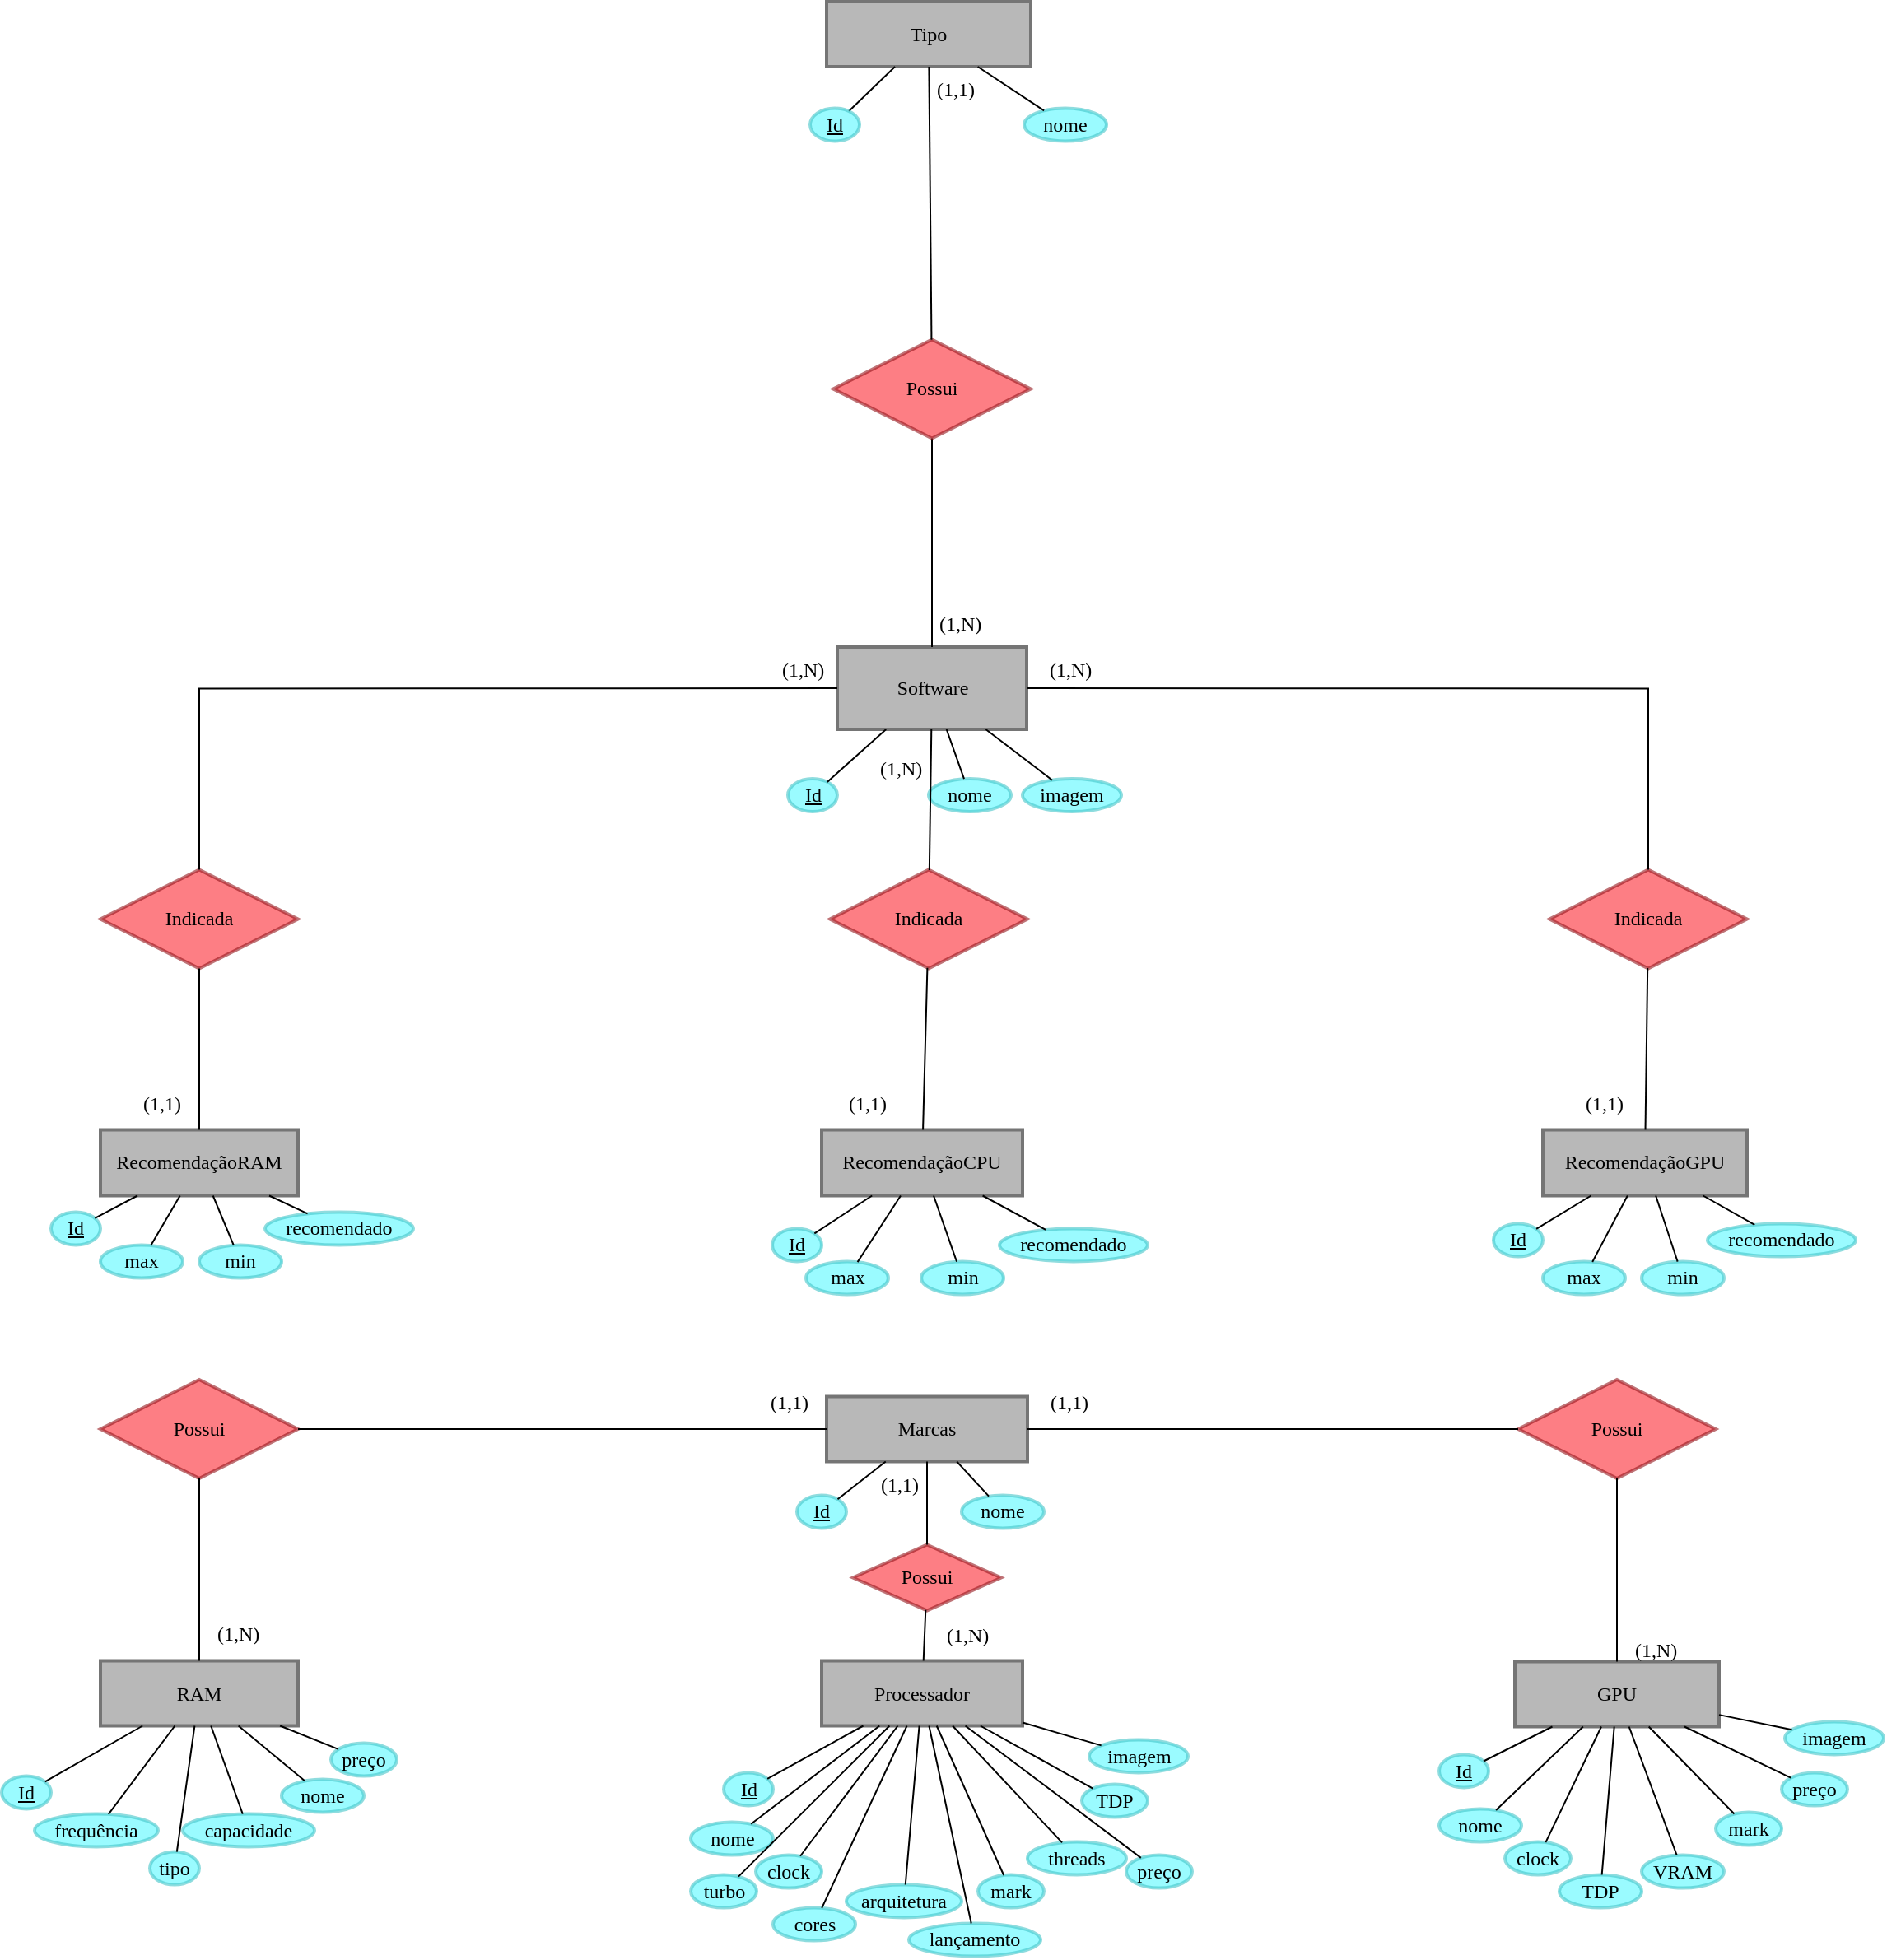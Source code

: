 <mxfile version="19.0.3" type="github" pages="2">
  <diagram id="YQtO5Ex4R_F4Qzg8agzU" name="DER">
    <mxGraphModel dx="313" dy="463" grid="1" gridSize="10" guides="1" tooltips="1" connect="1" arrows="1" fold="1" page="1" pageScale="1" pageWidth="1200" pageHeight="1920" math="0" shadow="0">
      <root>
        <mxCell id="0" />
        <mxCell id="1" parent="0" />
        <mxCell id="YoE2_upuygmcNhu-cRt1-1" value="Processador" style="whiteSpace=wrap;html=1;align=center;gradientColor=none;rounded=0;glass=0;sketch=0;shadow=0;fontFamily=Verdana;fillColor=#B8B8B8;strokeColor=#757575;strokeWidth=2;" parent="1" vertex="1">
          <mxGeometry x="518" y="1037.75" width="122" height="39.5" as="geometry" />
        </mxCell>
        <mxCell id="YoE2_upuygmcNhu-cRt1-2" value="nome" style="ellipse;whiteSpace=wrap;html=1;align=center;shadow=0;fontFamily=Verdana;fillColor=#57F9FF;strokeColor=#45C5C9;strokeWidth=2;opacity=60;" parent="1" vertex="1">
          <mxGeometry x="438.5" y="1135.75" width="50" height="20" as="geometry" />
        </mxCell>
        <mxCell id="YoE2_upuygmcNhu-cRt1-3" value="Id" style="ellipse;whiteSpace=wrap;html=1;align=center;fontStyle=4;shadow=0;fontFamily=Verdana;fillColor=#57F9FF;strokeColor=#45C5C9;strokeWidth=2;opacity=60;" parent="1" vertex="1">
          <mxGeometry x="458.5" y="1105.75" width="30" height="20" as="geometry" />
        </mxCell>
        <mxCell id="YoE2_upuygmcNhu-cRt1-4" value="clock" style="ellipse;whiteSpace=wrap;html=1;align=center;shadow=0;fontFamily=Verdana;fillColor=#57F9FF;strokeColor=#45C5C9;strokeWidth=2;opacity=60;" parent="1" vertex="1">
          <mxGeometry x="478" y="1155.75" width="40" height="20" as="geometry" />
        </mxCell>
        <mxCell id="YoE2_upuygmcNhu-cRt1-5" value="cores" style="ellipse;whiteSpace=wrap;html=1;align=center;shadow=0;fontFamily=Verdana;fillColor=#57F9FF;strokeColor=#45C5C9;strokeWidth=2;opacity=60;" parent="1" vertex="1">
          <mxGeometry x="488.5" y="1187.75" width="50" height="20" as="geometry" />
        </mxCell>
        <mxCell id="YoE2_upuygmcNhu-cRt1-6" value="arquitetura" style="ellipse;whiteSpace=wrap;html=1;align=center;shadow=0;fontFamily=Verdana;fillColor=#57F9FF;strokeColor=#45C5C9;strokeWidth=2;opacity=60;" parent="1" vertex="1">
          <mxGeometry x="533" y="1173.75" width="70" height="20" as="geometry" />
        </mxCell>
        <mxCell id="YoE2_upuygmcNhu-cRt1-7" value="lançamento" style="ellipse;whiteSpace=wrap;html=1;align=center;shadow=0;fontFamily=Verdana;fillColor=#57F9FF;strokeColor=#45C5C9;strokeWidth=2;opacity=60;" parent="1" vertex="1">
          <mxGeometry x="571" y="1197.25" width="80" height="20" as="geometry" />
        </mxCell>
        <mxCell id="YoE2_upuygmcNhu-cRt1-8" value="threads" style="ellipse;whiteSpace=wrap;html=1;align=center;shadow=0;fontFamily=Verdana;fillColor=#57F9FF;strokeColor=#45C5C9;strokeWidth=2;opacity=60;" parent="1" vertex="1">
          <mxGeometry x="643" y="1147.75" width="60" height="20" as="geometry" />
        </mxCell>
        <mxCell id="YoE2_upuygmcNhu-cRt1-9" value="turbo" style="ellipse;whiteSpace=wrap;html=1;align=center;shadow=0;fontFamily=Verdana;fillColor=#57F9FF;strokeColor=#45C5C9;strokeWidth=2;opacity=60;" parent="1" vertex="1">
          <mxGeometry x="438.5" y="1167.75" width="40" height="20" as="geometry" />
        </mxCell>
        <mxCell id="YoE2_upuygmcNhu-cRt1-10" value="mark" style="ellipse;whiteSpace=wrap;html=1;align=center;shadow=0;fontFamily=Verdana;fillColor=#57F9FF;strokeColor=#45C5C9;strokeWidth=2;opacity=60;" parent="1" vertex="1">
          <mxGeometry x="613" y="1167.75" width="40" height="20" as="geometry" />
        </mxCell>
        <mxCell id="YoE2_upuygmcNhu-cRt1-11" value="Software" style="whiteSpace=wrap;html=1;align=center;rounded=0;shadow=0;glass=0;sketch=0;gradientColor=none;fontFamily=Verdana;fillColor=#B8B8B8;strokeColor=#757575;strokeWidth=2;" parent="1" vertex="1">
          <mxGeometry x="527.5" y="422" width="115" height="50" as="geometry" />
        </mxCell>
        <mxCell id="YoE2_upuygmcNhu-cRt1-12" value="Id" style="ellipse;whiteSpace=wrap;html=1;align=center;fontStyle=4;shadow=0;fontFamily=Verdana;fillColor=#57F9FF;strokeColor=#45C5C9;strokeWidth=2;opacity=60;" parent="1" vertex="1">
          <mxGeometry x="497.5" y="502" width="30" height="20" as="geometry" />
        </mxCell>
        <mxCell id="YoE2_upuygmcNhu-cRt1-13" value="nome" style="ellipse;whiteSpace=wrap;html=1;align=center;shadow=0;fontFamily=Verdana;fillColor=#57F9FF;strokeColor=#45C5C9;strokeWidth=2;opacity=60;" parent="1" vertex="1">
          <mxGeometry x="583" y="502" width="50" height="20" as="geometry" />
        </mxCell>
        <mxCell id="YoE2_upuygmcNhu-cRt1-14" value="GPU" style="whiteSpace=wrap;html=1;align=center;shadow=0;fontFamily=Verdana;fillColor=#B8B8B8;strokeColor=#757575;strokeWidth=2;" parent="1" vertex="1">
          <mxGeometry x="939" y="1038.25" width="124" height="39.5" as="geometry" />
        </mxCell>
        <mxCell id="YoE2_upuygmcNhu-cRt1-15" value="VRAM" style="ellipse;whiteSpace=wrap;html=1;align=center;shadow=0;fontFamily=Verdana;fillColor=#57F9FF;strokeColor=#45C5C9;strokeWidth=2;opacity=60;" parent="1" vertex="1">
          <mxGeometry x="1016" y="1155.75" width="50" height="20" as="geometry" />
        </mxCell>
        <mxCell id="YoE2_upuygmcNhu-cRt1-17" value="mark" style="ellipse;whiteSpace=wrap;html=1;align=center;shadow=0;fontFamily=Verdana;fillColor=#57F9FF;strokeColor=#45C5C9;strokeWidth=2;opacity=60;" parent="1" vertex="1">
          <mxGeometry x="1061" y="1129.75" width="40" height="20" as="geometry" />
        </mxCell>
        <mxCell id="YoE2_upuygmcNhu-cRt1-18" value="nome" style="ellipse;whiteSpace=wrap;html=1;align=center;shadow=0;fontFamily=Verdana;fillColor=#57F9FF;strokeColor=#45C5C9;strokeWidth=2;opacity=60;" parent="1" vertex="1">
          <mxGeometry x="893" y="1127.75" width="50" height="20" as="geometry" />
        </mxCell>
        <mxCell id="YoE2_upuygmcNhu-cRt1-19" value="Id" style="ellipse;whiteSpace=wrap;html=1;align=center;fontStyle=4;shadow=0;fontFamily=Verdana;fillColor=#57F9FF;strokeColor=#45C5C9;strokeWidth=2;opacity=60;" parent="1" vertex="1">
          <mxGeometry x="893" y="1094.75" width="30" height="20" as="geometry" />
        </mxCell>
        <mxCell id="YoE2_upuygmcNhu-cRt1-20" value="clock" style="ellipse;whiteSpace=wrap;html=1;align=center;shadow=0;fontFamily=Verdana;fillColor=#57F9FF;strokeColor=#45C5C9;strokeWidth=2;opacity=60;" parent="1" vertex="1">
          <mxGeometry x="933" y="1147.75" width="40" height="20" as="geometry" />
        </mxCell>
        <mxCell id="YoE2_upuygmcNhu-cRt1-21" value="TDP" style="ellipse;whiteSpace=wrap;html=1;align=center;shadow=0;fontFamily=Verdana;fillColor=#57F9FF;strokeColor=#45C5C9;strokeWidth=2;opacity=60;" parent="1" vertex="1">
          <mxGeometry x="966" y="1167.75" width="50" height="20" as="geometry" />
        </mxCell>
        <mxCell id="YoE2_upuygmcNhu-cRt1-22" value="preço" style="ellipse;whiteSpace=wrap;html=1;align=center;shadow=0;fontFamily=Verdana;fillColor=#57F9FF;strokeColor=#45C5C9;strokeWidth=2;opacity=60;" parent="1" vertex="1">
          <mxGeometry x="703" y="1155.75" width="40" height="20" as="geometry" />
        </mxCell>
        <mxCell id="YoE2_upuygmcNhu-cRt1-23" value="preço" style="ellipse;whiteSpace=wrap;html=1;align=center;shadow=0;fontFamily=Verdana;fillColor=#57F9FF;strokeColor=#45C5C9;strokeWidth=2;opacity=60;" parent="1" vertex="1">
          <mxGeometry x="1101" y="1105.75" width="40" height="20" as="geometry" />
        </mxCell>
        <mxCell id="YoE2_upuygmcNhu-cRt1-24" value="RecomendaçãoCPU" style="whiteSpace=wrap;html=1;align=center;shadow=0;fontFamily=Verdana;fillColor=#B8B8B8;strokeColor=#757575;strokeWidth=2;" parent="1" vertex="1">
          <mxGeometry x="518" y="715.25" width="122" height="40" as="geometry" />
        </mxCell>
        <mxCell id="YoE2_upuygmcNhu-cRt1-25" value="RecomendaçãoGPU" style="whiteSpace=wrap;html=1;align=center;shadow=0;fontFamily=Verdana;fillColor=#B8B8B8;strokeColor=#757575;strokeWidth=2;" parent="1" vertex="1">
          <mxGeometry x="956" y="715.25" width="124" height="40" as="geometry" />
        </mxCell>
        <mxCell id="YoE2_upuygmcNhu-cRt1-26" value="RecomendaçãoRAM" style="whiteSpace=wrap;html=1;align=center;shadow=0;fontFamily=Verdana;fillColor=#B8B8B8;strokeColor=#757575;strokeWidth=2;" parent="1" vertex="1">
          <mxGeometry x="80" y="715.25" width="120" height="40" as="geometry" />
        </mxCell>
        <mxCell id="YoE2_upuygmcNhu-cRt1-27" value="RAM" style="whiteSpace=wrap;html=1;align=center;gradientColor=none;rounded=0;glass=0;sketch=0;shadow=0;fontFamily=Verdana;fillColor=#B8B8B8;strokeColor=#757575;strokeWidth=2;" parent="1" vertex="1">
          <mxGeometry x="80" y="1037.75" width="120" height="39.5" as="geometry" />
        </mxCell>
        <mxCell id="YoE2_upuygmcNhu-cRt1-28" value="nome" style="ellipse;whiteSpace=wrap;html=1;align=center;shadow=0;fontFamily=Verdana;fillColor=#57F9FF;strokeColor=#45C5C9;strokeWidth=2;opacity=60;" parent="1" vertex="1">
          <mxGeometry x="190" y="1109.75" width="50" height="20" as="geometry" />
        </mxCell>
        <mxCell id="YoE2_upuygmcNhu-cRt1-29" value="Id" style="ellipse;whiteSpace=wrap;html=1;align=center;fontStyle=4;shadow=0;fontFamily=Verdana;fillColor=#57F9FF;strokeColor=#45C5C9;strokeWidth=2;opacity=60;" parent="1" vertex="1">
          <mxGeometry x="20" y="1107.75" width="30" height="20" as="geometry" />
        </mxCell>
        <mxCell id="YoE2_upuygmcNhu-cRt1-30" value="capacidade" style="ellipse;whiteSpace=wrap;html=1;align=center;shadow=0;fontFamily=Verdana;fillColor=#57F9FF;strokeColor=#45C5C9;strokeWidth=2;opacity=60;" parent="1" vertex="1">
          <mxGeometry x="130" y="1130.75" width="80" height="20" as="geometry" />
        </mxCell>
        <mxCell id="YoE2_upuygmcNhu-cRt1-31" value="tipo" style="ellipse;whiteSpace=wrap;html=1;align=center;shadow=0;fontFamily=Verdana;fillColor=#57F9FF;strokeColor=#45C5C9;strokeWidth=2;opacity=60;" parent="1" vertex="1">
          <mxGeometry x="110" y="1153.75" width="30" height="20" as="geometry" />
        </mxCell>
        <mxCell id="YoE2_upuygmcNhu-cRt1-32" value="frequência" style="ellipse;whiteSpace=wrap;html=1;align=center;shadow=0;fontFamily=Verdana;fillColor=#57F9FF;strokeColor=#45C5C9;strokeWidth=2;opacity=60;" parent="1" vertex="1">
          <mxGeometry x="40" y="1130.75" width="75" height="20" as="geometry" />
        </mxCell>
        <mxCell id="YoE2_upuygmcNhu-cRt1-33" value="" style="endArrow=none;html=1;rounded=0;shadow=0;fontFamily=Verdana;" parent="1" source="YoE2_upuygmcNhu-cRt1-29" target="YoE2_upuygmcNhu-cRt1-27" edge="1">
          <mxGeometry relative="1" as="geometry">
            <mxPoint x="170" y="1052.25" as="sourcePoint" />
            <mxPoint x="330" y="1052.25" as="targetPoint" />
          </mxGeometry>
        </mxCell>
        <mxCell id="YoE2_upuygmcNhu-cRt1-34" value="" style="endArrow=none;html=1;rounded=0;shadow=0;fontFamily=Verdana;" parent="1" source="YoE2_upuygmcNhu-cRt1-28" target="YoE2_upuygmcNhu-cRt1-27" edge="1">
          <mxGeometry relative="1" as="geometry">
            <mxPoint x="53.209" y="1127.856" as="sourcePoint" />
            <mxPoint x="95.652" y="1091.75" as="targetPoint" />
          </mxGeometry>
        </mxCell>
        <mxCell id="YoE2_upuygmcNhu-cRt1-35" value="" style="endArrow=none;html=1;rounded=0;shadow=0;fontFamily=Verdana;" parent="1" source="YoE2_upuygmcNhu-cRt1-27" target="YoE2_upuygmcNhu-cRt1-31" edge="1">
          <mxGeometry relative="1" as="geometry">
            <mxPoint x="63.209" y="1137.856" as="sourcePoint" />
            <mxPoint x="105.652" y="1101.75" as="targetPoint" />
          </mxGeometry>
        </mxCell>
        <mxCell id="YoE2_upuygmcNhu-cRt1-36" value="" style="endArrow=none;html=1;rounded=0;shadow=0;fontFamily=Verdana;" parent="1" source="YoE2_upuygmcNhu-cRt1-27" target="YoE2_upuygmcNhu-cRt1-30" edge="1">
          <mxGeometry relative="1" as="geometry">
            <mxPoint x="73.209" y="1147.856" as="sourcePoint" />
            <mxPoint x="115.652" y="1111.75" as="targetPoint" />
          </mxGeometry>
        </mxCell>
        <mxCell id="YoE2_upuygmcNhu-cRt1-37" value="" style="endArrow=none;html=1;rounded=0;shadow=0;fontFamily=Verdana;" parent="1" source="YoE2_upuygmcNhu-cRt1-27" target="YoE2_upuygmcNhu-cRt1-32" edge="1">
          <mxGeometry relative="1" as="geometry">
            <mxPoint x="83.209" y="1157.856" as="sourcePoint" />
            <mxPoint x="125.652" y="1121.75" as="targetPoint" />
          </mxGeometry>
        </mxCell>
        <mxCell id="YoE2_upuygmcNhu-cRt1-38" value="" style="endArrow=none;html=1;rounded=0;shadow=0;fontFamily=Verdana;" parent="1" source="YoE2_upuygmcNhu-cRt1-1" target="YoE2_upuygmcNhu-cRt1-3" edge="1">
          <mxGeometry relative="1" as="geometry">
            <mxPoint x="217.989" y="1091.75" as="sourcePoint" />
            <mxPoint x="262.275" y="1123.393" as="targetPoint" />
          </mxGeometry>
        </mxCell>
        <mxCell id="YoE2_upuygmcNhu-cRt1-39" value="" style="endArrow=none;html=1;rounded=0;shadow=0;fontFamily=Verdana;" parent="1" source="YoE2_upuygmcNhu-cRt1-1" target="YoE2_upuygmcNhu-cRt1-2" edge="1">
          <mxGeometry relative="1" as="geometry">
            <mxPoint x="538" y="1065.292" as="sourcePoint" />
            <mxPoint x="477.613" y="1056.006" as="targetPoint" />
          </mxGeometry>
        </mxCell>
        <mxCell id="YoE2_upuygmcNhu-cRt1-40" value="" style="endArrow=none;html=1;rounded=0;shadow=0;fontFamily=Verdana;" parent="1" source="YoE2_upuygmcNhu-cRt1-1" target="YoE2_upuygmcNhu-cRt1-4" edge="1">
          <mxGeometry relative="1" as="geometry">
            <mxPoint x="548" y="1075.292" as="sourcePoint" />
            <mxPoint x="487.613" y="1066.006" as="targetPoint" />
          </mxGeometry>
        </mxCell>
        <mxCell id="YoE2_upuygmcNhu-cRt1-41" value="" style="endArrow=none;html=1;rounded=0;shadow=0;fontFamily=Verdana;" parent="1" source="YoE2_upuygmcNhu-cRt1-1" target="YoE2_upuygmcNhu-cRt1-5" edge="1">
          <mxGeometry relative="1" as="geometry">
            <mxPoint x="558" y="1085.292" as="sourcePoint" />
            <mxPoint x="497.613" y="1076.006" as="targetPoint" />
          </mxGeometry>
        </mxCell>
        <mxCell id="YoE2_upuygmcNhu-cRt1-42" value="" style="endArrow=none;html=1;rounded=0;shadow=0;fontFamily=Verdana;" parent="1" source="YoE2_upuygmcNhu-cRt1-1" target="YoE2_upuygmcNhu-cRt1-6" edge="1">
          <mxGeometry relative="1" as="geometry">
            <mxPoint x="578" y="1105.292" as="sourcePoint" />
            <mxPoint x="517.613" y="1096.006" as="targetPoint" />
          </mxGeometry>
        </mxCell>
        <mxCell id="YoE2_upuygmcNhu-cRt1-43" value="" style="endArrow=none;html=1;rounded=0;shadow=0;fontFamily=Verdana;" parent="1" source="YoE2_upuygmcNhu-cRt1-1" target="YoE2_upuygmcNhu-cRt1-7" edge="1">
          <mxGeometry relative="1" as="geometry">
            <mxPoint x="598" y="1125.292" as="sourcePoint" />
            <mxPoint x="537.613" y="1116.006" as="targetPoint" />
          </mxGeometry>
        </mxCell>
        <mxCell id="YoE2_upuygmcNhu-cRt1-44" value="" style="endArrow=none;html=1;rounded=0;fontStyle=1;shadow=0;fontFamily=Verdana;" parent="1" source="YoE2_upuygmcNhu-cRt1-1" target="YoE2_upuygmcNhu-cRt1-8" edge="1">
          <mxGeometry relative="1" as="geometry">
            <mxPoint x="608" y="1135.292" as="sourcePoint" />
            <mxPoint x="547.613" y="1126.006" as="targetPoint" />
          </mxGeometry>
        </mxCell>
        <mxCell id="YoE2_upuygmcNhu-cRt1-45" value="" style="endArrow=none;html=1;rounded=0;shadow=0;fontFamily=Verdana;" parent="1" source="YoE2_upuygmcNhu-cRt1-1" target="YoE2_upuygmcNhu-cRt1-10" edge="1">
          <mxGeometry relative="1" as="geometry">
            <mxPoint x="618" y="1145.292" as="sourcePoint" />
            <mxPoint x="557.613" y="1136.006" as="targetPoint" />
          </mxGeometry>
        </mxCell>
        <mxCell id="YoE2_upuygmcNhu-cRt1-46" value="" style="endArrow=none;html=1;rounded=0;shadow=0;fontFamily=Verdana;" parent="1" source="YoE2_upuygmcNhu-cRt1-1" target="YoE2_upuygmcNhu-cRt1-9" edge="1">
          <mxGeometry relative="1" as="geometry">
            <mxPoint x="628" y="1155.292" as="sourcePoint" />
            <mxPoint x="567.613" y="1146.006" as="targetPoint" />
          </mxGeometry>
        </mxCell>
        <mxCell id="YoE2_upuygmcNhu-cRt1-47" value="" style="endArrow=none;html=1;rounded=0;shadow=0;fontFamily=Verdana;" parent="1" source="YoE2_upuygmcNhu-cRt1-1" target="YoE2_upuygmcNhu-cRt1-22" edge="1">
          <mxGeometry relative="1" as="geometry">
            <mxPoint x="638" y="1165.292" as="sourcePoint" />
            <mxPoint x="577.613" y="1156.006" as="targetPoint" />
          </mxGeometry>
        </mxCell>
        <mxCell id="YoE2_upuygmcNhu-cRt1-48" value="TDP" style="ellipse;whiteSpace=wrap;html=1;align=center;shadow=0;fontFamily=Verdana;fillColor=#57F9FF;strokeColor=#45C5C9;strokeWidth=2;opacity=60;" parent="1" vertex="1">
          <mxGeometry x="676" y="1112.75" width="40" height="20" as="geometry" />
        </mxCell>
        <mxCell id="YoE2_upuygmcNhu-cRt1-49" value="" style="endArrow=none;html=1;rounded=0;shadow=0;fontFamily=Verdana;" parent="1" source="YoE2_upuygmcNhu-cRt1-48" target="YoE2_upuygmcNhu-cRt1-1" edge="1">
          <mxGeometry relative="1" as="geometry">
            <mxPoint x="648" y="1094.685" as="sourcePoint" />
            <mxPoint x="690.074" y="1110.701" as="targetPoint" />
          </mxGeometry>
        </mxCell>
        <mxCell id="YoE2_upuygmcNhu-cRt1-50" value="" style="endArrow=none;html=1;rounded=0;shadow=0;fontFamily=Verdana;" parent="1" source="YoE2_upuygmcNhu-cRt1-14" target="YoE2_upuygmcNhu-cRt1-19" edge="1">
          <mxGeometry relative="1" as="geometry">
            <mxPoint x="593" y="1105.185" as="sourcePoint" />
            <mxPoint x="635.074" y="1121.201" as="targetPoint" />
          </mxGeometry>
        </mxCell>
        <mxCell id="YoE2_upuygmcNhu-cRt1-51" value="" style="endArrow=none;html=1;rounded=0;shadow=0;fontFamily=Verdana;" parent="1" source="YoE2_upuygmcNhu-cRt1-18" target="YoE2_upuygmcNhu-cRt1-14" edge="1">
          <mxGeometry relative="1" as="geometry">
            <mxPoint x="603" y="1115.185" as="sourcePoint" />
            <mxPoint x="645.074" y="1131.201" as="targetPoint" />
          </mxGeometry>
        </mxCell>
        <mxCell id="YoE2_upuygmcNhu-cRt1-52" value="" style="endArrow=none;html=1;rounded=0;shadow=0;fontFamily=Verdana;" parent="1" source="YoE2_upuygmcNhu-cRt1-14" target="YoE2_upuygmcNhu-cRt1-20" edge="1">
          <mxGeometry relative="1" as="geometry">
            <mxPoint x="613" y="1125.185" as="sourcePoint" />
            <mxPoint x="655.074" y="1141.201" as="targetPoint" />
          </mxGeometry>
        </mxCell>
        <mxCell id="YoE2_upuygmcNhu-cRt1-53" value="" style="endArrow=none;html=1;rounded=0;shadow=0;fontFamily=Verdana;" parent="1" source="YoE2_upuygmcNhu-cRt1-14" target="YoE2_upuygmcNhu-cRt1-21" edge="1">
          <mxGeometry relative="1" as="geometry">
            <mxPoint x="623" y="1135.185" as="sourcePoint" />
            <mxPoint x="665.074" y="1151.201" as="targetPoint" />
          </mxGeometry>
        </mxCell>
        <mxCell id="YoE2_upuygmcNhu-cRt1-54" value="" style="endArrow=none;html=1;rounded=0;shadow=0;fontFamily=Verdana;" parent="1" source="YoE2_upuygmcNhu-cRt1-15" target="YoE2_upuygmcNhu-cRt1-14" edge="1">
          <mxGeometry relative="1" as="geometry">
            <mxPoint x="633" y="1145.185" as="sourcePoint" />
            <mxPoint x="675.074" y="1161.201" as="targetPoint" />
          </mxGeometry>
        </mxCell>
        <mxCell id="YoE2_upuygmcNhu-cRt1-56" value="" style="endArrow=none;html=1;rounded=0;shadow=0;fontFamily=Verdana;" parent="1" source="YoE2_upuygmcNhu-cRt1-17" target="YoE2_upuygmcNhu-cRt1-14" edge="1">
          <mxGeometry relative="1" as="geometry">
            <mxPoint x="653" y="1165.185" as="sourcePoint" />
            <mxPoint x="695.074" y="1181.201" as="targetPoint" />
          </mxGeometry>
        </mxCell>
        <mxCell id="YoE2_upuygmcNhu-cRt1-57" value="" style="endArrow=none;html=1;rounded=0;shadow=0;fontFamily=Verdana;" parent="1" source="YoE2_upuygmcNhu-cRt1-14" target="YoE2_upuygmcNhu-cRt1-23" edge="1">
          <mxGeometry relative="1" as="geometry">
            <mxPoint x="673" y="1185.185" as="sourcePoint" />
            <mxPoint x="743" y="1212.75" as="targetPoint" />
          </mxGeometry>
        </mxCell>
        <mxCell id="YoE2_upuygmcNhu-cRt1-58" value="preço" style="ellipse;whiteSpace=wrap;html=1;align=center;shadow=0;fontFamily=Verdana;fillColor=#57F9FF;strokeColor=#45C5C9;strokeWidth=2;opacity=60;" parent="1" vertex="1">
          <mxGeometry x="220" y="1087.75" width="40" height="20" as="geometry" />
        </mxCell>
        <mxCell id="YoE2_upuygmcNhu-cRt1-59" value="" style="endArrow=none;html=1;rounded=0;shadow=0;fontFamily=Verdana;" parent="1" source="YoE2_upuygmcNhu-cRt1-58" target="YoE2_upuygmcNhu-cRt1-27" edge="1">
          <mxGeometry relative="1" as="geometry">
            <mxPoint x="220" y="1142.25" as="sourcePoint" />
            <mxPoint x="380" y="1142.25" as="targetPoint" />
          </mxGeometry>
        </mxCell>
        <mxCell id="YoE2_upuygmcNhu-cRt1-60" value="Indicada" style="shape=rhombus;perimeter=rhombusPerimeter;whiteSpace=wrap;html=1;align=center;shadow=0;fontFamily=Verdana;fillColor=#FC2832;strokeColor=#94171D;strokeWidth=2;opacity=60;" parent="1" vertex="1">
          <mxGeometry x="80" y="557.25" width="120" height="60" as="geometry" />
        </mxCell>
        <mxCell id="YoE2_upuygmcNhu-cRt1-61" value="Indicada" style="shape=rhombus;perimeter=rhombusPerimeter;whiteSpace=wrap;html=1;align=center;shadow=0;fontFamily=Verdana;fillColor=#FC2832;strokeColor=#94171D;strokeWidth=2;opacity=60;" parent="1" vertex="1">
          <mxGeometry x="523" y="557.25" width="120" height="60" as="geometry" />
        </mxCell>
        <mxCell id="YoE2_upuygmcNhu-cRt1-62" value="Indicada" style="shape=rhombus;perimeter=rhombusPerimeter;whiteSpace=wrap;html=1;align=center;shadow=0;fontFamily=Verdana;fillColor=#FC2832;strokeColor=#94171D;strokeWidth=2;opacity=60;" parent="1" vertex="1">
          <mxGeometry x="960" y="557.25" width="120" height="60" as="geometry" />
        </mxCell>
        <mxCell id="YoE2_upuygmcNhu-cRt1-63" value="(1,N)" style="text;strokeColor=none;fillColor=none;spacingLeft=4;spacingRight=4;overflow=hidden;rotatable=0;points=[[0,0.5],[1,0.5]];portConstraint=eastwest;fontSize=12;shadow=0;fontFamily=Verdana;" parent="1" vertex="1">
          <mxGeometry x="650.5" y="422" width="40" height="30" as="geometry" />
        </mxCell>
        <mxCell id="YoE2_upuygmcNhu-cRt1-64" value="(1,1)" style="text;strokeColor=none;fillColor=none;spacingLeft=4;spacingRight=4;overflow=hidden;rotatable=0;points=[[0,0.5],[1,0.5]];portConstraint=eastwest;fontSize=12;shadow=0;fontFamily=Verdana;" parent="1" vertex="1">
          <mxGeometry x="528.5" y="685.25" width="40" height="30" as="geometry" />
        </mxCell>
        <mxCell id="YoE2_upuygmcNhu-cRt1-65" value="(1,1)" style="text;strokeColor=none;fillColor=none;spacingLeft=4;spacingRight=4;overflow=hidden;rotatable=0;points=[[0,0.5],[1,0.5]];portConstraint=eastwest;fontSize=12;shadow=0;fontFamily=Verdana;" parent="1" vertex="1">
          <mxGeometry x="100" y="685.25" width="40" height="30" as="geometry" />
        </mxCell>
        <mxCell id="YoE2_upuygmcNhu-cRt1-66" value="(1,N)" style="text;strokeColor=none;fillColor=none;spacingLeft=4;spacingRight=4;overflow=hidden;rotatable=0;points=[[0,0.5],[1,0.5]];portConstraint=eastwest;fontSize=12;shadow=0;fontFamily=Verdana;" parent="1" vertex="1">
          <mxGeometry x="547.5" y="482" width="40" height="30" as="geometry" />
        </mxCell>
        <mxCell id="YoE2_upuygmcNhu-cRt1-67" value="(1,N)" style="text;strokeColor=none;fillColor=none;spacingLeft=4;spacingRight=4;overflow=hidden;rotatable=0;points=[[0,0.5],[1,0.5]];portConstraint=eastwest;fontSize=12;shadow=0;fontFamily=Verdana;" parent="1" vertex="1">
          <mxGeometry x="488" y="422" width="40" height="30" as="geometry" />
        </mxCell>
        <mxCell id="YoE2_upuygmcNhu-cRt1-68" value="(1,1)" style="text;strokeColor=none;fillColor=none;spacingLeft=4;spacingRight=4;overflow=hidden;rotatable=0;points=[[0,0.5],[1,0.5]];portConstraint=eastwest;fontSize=12;shadow=0;fontFamily=Verdana;" parent="1" vertex="1">
          <mxGeometry x="976" y="685.25" width="40" height="30" as="geometry" />
        </mxCell>
        <mxCell id="YoE2_upuygmcNhu-cRt1-69" value="Id" style="ellipse;whiteSpace=wrap;html=1;align=center;fontStyle=4;shadow=0;fontFamily=Verdana;fillColor=#57F9FF;strokeColor=#45C5C9;strokeWidth=2;opacity=60;" parent="1" vertex="1">
          <mxGeometry x="50" y="765.25" width="30" height="20" as="geometry" />
        </mxCell>
        <mxCell id="YoE2_upuygmcNhu-cRt1-70" value="min" style="ellipse;whiteSpace=wrap;html=1;align=center;shadow=0;fontFamily=Verdana;fillColor=#57F9FF;strokeColor=#45C5C9;strokeWidth=2;opacity=60;" parent="1" vertex="1">
          <mxGeometry x="140" y="785.25" width="50" height="20" as="geometry" />
        </mxCell>
        <mxCell id="YoE2_upuygmcNhu-cRt1-71" value="max" style="ellipse;whiteSpace=wrap;html=1;align=center;shadow=0;fontFamily=Verdana;fillColor=#57F9FF;strokeColor=#45C5C9;strokeWidth=2;opacity=60;" parent="1" vertex="1">
          <mxGeometry x="80" y="785.25" width="50" height="20" as="geometry" />
        </mxCell>
        <mxCell id="YoE2_upuygmcNhu-cRt1-72" value="recomendado" style="ellipse;whiteSpace=wrap;html=1;align=center;shadow=0;fontFamily=Verdana;fillColor=#57F9FF;strokeColor=#45C5C9;strokeWidth=2;opacity=60;" parent="1" vertex="1">
          <mxGeometry x="180" y="765.25" width="90" height="20" as="geometry" />
        </mxCell>
        <mxCell id="YoE2_upuygmcNhu-cRt1-73" value="Id" style="ellipse;whiteSpace=wrap;html=1;align=center;fontStyle=4;shadow=0;fontFamily=Verdana;fillColor=#57F9FF;strokeColor=#45C5C9;strokeWidth=2;opacity=60;" parent="1" vertex="1">
          <mxGeometry x="488" y="775.25" width="30" height="20" as="geometry" />
        </mxCell>
        <mxCell id="YoE2_upuygmcNhu-cRt1-74" value="min" style="ellipse;whiteSpace=wrap;html=1;align=center;shadow=0;fontFamily=Verdana;fillColor=#57F9FF;strokeColor=#45C5C9;strokeWidth=2;opacity=60;" parent="1" vertex="1">
          <mxGeometry x="578.5" y="795.25" width="50" height="20" as="geometry" />
        </mxCell>
        <mxCell id="YoE2_upuygmcNhu-cRt1-75" value="max" style="ellipse;whiteSpace=wrap;html=1;align=center;shadow=0;fontFamily=Verdana;fillColor=#57F9FF;strokeColor=#45C5C9;strokeWidth=2;opacity=60;" parent="1" vertex="1">
          <mxGeometry x="508.5" y="795.25" width="50" height="20" as="geometry" />
        </mxCell>
        <mxCell id="YoE2_upuygmcNhu-cRt1-76" value="recomendado" style="ellipse;whiteSpace=wrap;html=1;align=center;shadow=0;fontFamily=Verdana;fillColor=#57F9FF;strokeColor=#45C5C9;strokeWidth=2;opacity=60;" parent="1" vertex="1">
          <mxGeometry x="626" y="775.25" width="90" height="20" as="geometry" />
        </mxCell>
        <mxCell id="YoE2_upuygmcNhu-cRt1-77" value="Id" style="ellipse;whiteSpace=wrap;html=1;align=center;fontStyle=4;shadow=0;fontFamily=Verdana;fillColor=#57F9FF;strokeColor=#45C5C9;strokeWidth=2;opacity=60;" parent="1" vertex="1">
          <mxGeometry x="926" y="772.25" width="30" height="20" as="geometry" />
        </mxCell>
        <mxCell id="YoE2_upuygmcNhu-cRt1-78" value="min" style="ellipse;whiteSpace=wrap;html=1;align=center;shadow=0;fontFamily=Verdana;fillColor=#57F9FF;strokeColor=#45C5C9;strokeWidth=2;opacity=60;" parent="1" vertex="1">
          <mxGeometry x="1016" y="795.25" width="50" height="20" as="geometry" />
        </mxCell>
        <mxCell id="YoE2_upuygmcNhu-cRt1-79" value="max" style="ellipse;whiteSpace=wrap;html=1;align=center;shadow=0;fontFamily=Verdana;fillColor=#57F9FF;strokeColor=#45C5C9;strokeWidth=2;opacity=60;" parent="1" vertex="1">
          <mxGeometry x="956" y="795.25" width="50" height="20" as="geometry" />
        </mxCell>
        <mxCell id="YoE2_upuygmcNhu-cRt1-80" value="recomendado" style="ellipse;whiteSpace=wrap;html=1;align=center;shadow=0;fontFamily=Verdana;fillColor=#57F9FF;strokeColor=#45C5C9;strokeWidth=2;opacity=60;" parent="1" vertex="1">
          <mxGeometry x="1056" y="772.25" width="90" height="20" as="geometry" />
        </mxCell>
        <mxCell id="YoE2_upuygmcNhu-cRt1-81" value="" style="endArrow=none;html=1;rounded=0;shadow=0;fontFamily=Verdana;" parent="1" source="YoE2_upuygmcNhu-cRt1-69" target="YoE2_upuygmcNhu-cRt1-26" edge="1">
          <mxGeometry relative="1" as="geometry">
            <mxPoint x="250" y="945.25" as="sourcePoint" />
            <mxPoint x="410" y="945.25" as="targetPoint" />
          </mxGeometry>
        </mxCell>
        <mxCell id="YoE2_upuygmcNhu-cRt1-82" value="" style="endArrow=none;html=1;rounded=0;shadow=0;fontFamily=Verdana;" parent="1" source="YoE2_upuygmcNhu-cRt1-70" target="YoE2_upuygmcNhu-cRt1-26" edge="1">
          <mxGeometry relative="1" as="geometry">
            <mxPoint x="250" y="945.25" as="sourcePoint" />
            <mxPoint x="410" y="945.25" as="targetPoint" />
          </mxGeometry>
        </mxCell>
        <mxCell id="YoE2_upuygmcNhu-cRt1-83" value="" style="endArrow=none;html=1;rounded=0;shadow=0;fontFamily=Verdana;" parent="1" source="YoE2_upuygmcNhu-cRt1-72" target="YoE2_upuygmcNhu-cRt1-26" edge="1">
          <mxGeometry relative="1" as="geometry">
            <mxPoint x="250" y="945.25" as="sourcePoint" />
            <mxPoint x="410" y="945.25" as="targetPoint" />
          </mxGeometry>
        </mxCell>
        <mxCell id="YoE2_upuygmcNhu-cRt1-84" value="" style="endArrow=none;html=1;rounded=0;shadow=0;fontFamily=Verdana;" parent="1" source="YoE2_upuygmcNhu-cRt1-71" target="YoE2_upuygmcNhu-cRt1-26" edge="1">
          <mxGeometry relative="1" as="geometry">
            <mxPoint x="250" y="945.25" as="sourcePoint" />
            <mxPoint x="410" y="945.25" as="targetPoint" />
          </mxGeometry>
        </mxCell>
        <mxCell id="YoE2_upuygmcNhu-cRt1-85" value="" style="endArrow=none;html=1;rounded=0;shadow=0;fontFamily=Verdana;" parent="1" source="YoE2_upuygmcNhu-cRt1-73" target="YoE2_upuygmcNhu-cRt1-24" edge="1">
          <mxGeometry relative="1" as="geometry">
            <mxPoint x="259.5" y="922.25" as="sourcePoint" />
            <mxPoint x="419.5" y="922.25" as="targetPoint" />
          </mxGeometry>
        </mxCell>
        <mxCell id="YoE2_upuygmcNhu-cRt1-86" value="" style="endArrow=none;html=1;rounded=0;shadow=0;fontFamily=Verdana;" parent="1" source="YoE2_upuygmcNhu-cRt1-74" target="YoE2_upuygmcNhu-cRt1-24" edge="1">
          <mxGeometry relative="1" as="geometry">
            <mxPoint x="259.5" y="922.25" as="sourcePoint" />
            <mxPoint x="419.5" y="922.25" as="targetPoint" />
          </mxGeometry>
        </mxCell>
        <mxCell id="YoE2_upuygmcNhu-cRt1-87" value="" style="endArrow=none;html=1;rounded=0;shadow=0;fontFamily=Verdana;" parent="1" source="YoE2_upuygmcNhu-cRt1-76" target="YoE2_upuygmcNhu-cRt1-24" edge="1">
          <mxGeometry relative="1" as="geometry">
            <mxPoint x="259.5" y="922.25" as="sourcePoint" />
            <mxPoint x="419.5" y="922.25" as="targetPoint" />
          </mxGeometry>
        </mxCell>
        <mxCell id="YoE2_upuygmcNhu-cRt1-88" value="" style="endArrow=none;html=1;rounded=0;shadow=0;fontFamily=Verdana;" parent="1" source="YoE2_upuygmcNhu-cRt1-75" target="YoE2_upuygmcNhu-cRt1-24" edge="1">
          <mxGeometry relative="1" as="geometry">
            <mxPoint x="259.5" y="922.25" as="sourcePoint" />
            <mxPoint x="419.5" y="922.25" as="targetPoint" />
          </mxGeometry>
        </mxCell>
        <mxCell id="YoE2_upuygmcNhu-cRt1-89" value="" style="endArrow=none;html=1;rounded=0;shadow=0;fontFamily=Verdana;" parent="1" source="YoE2_upuygmcNhu-cRt1-77" target="YoE2_upuygmcNhu-cRt1-25" edge="1">
          <mxGeometry relative="1" as="geometry">
            <mxPoint x="870" y="945.25" as="sourcePoint" />
            <mxPoint x="1030" y="945.25" as="targetPoint" />
          </mxGeometry>
        </mxCell>
        <mxCell id="YoE2_upuygmcNhu-cRt1-90" value="" style="endArrow=none;html=1;rounded=0;shadow=0;fontFamily=Verdana;" parent="1" source="YoE2_upuygmcNhu-cRt1-78" target="YoE2_upuygmcNhu-cRt1-25" edge="1">
          <mxGeometry relative="1" as="geometry">
            <mxPoint x="870" y="945.25" as="sourcePoint" />
            <mxPoint x="1030" y="945.25" as="targetPoint" />
          </mxGeometry>
        </mxCell>
        <mxCell id="YoE2_upuygmcNhu-cRt1-91" value="" style="endArrow=none;html=1;rounded=0;shadow=0;fontFamily=Verdana;" parent="1" source="YoE2_upuygmcNhu-cRt1-80" target="YoE2_upuygmcNhu-cRt1-25" edge="1">
          <mxGeometry relative="1" as="geometry">
            <mxPoint x="870" y="945.25" as="sourcePoint" />
            <mxPoint x="1030" y="945.25" as="targetPoint" />
          </mxGeometry>
        </mxCell>
        <mxCell id="YoE2_upuygmcNhu-cRt1-92" value="" style="endArrow=none;html=1;rounded=0;shadow=0;fontFamily=Verdana;" parent="1" source="YoE2_upuygmcNhu-cRt1-79" target="YoE2_upuygmcNhu-cRt1-25" edge="1">
          <mxGeometry relative="1" as="geometry">
            <mxPoint x="870" y="945.25" as="sourcePoint" />
            <mxPoint x="1030" y="945.25" as="targetPoint" />
          </mxGeometry>
        </mxCell>
        <mxCell id="YoE2_upuygmcNhu-cRt1-93" value="" style="endArrow=none;html=1;rounded=0;shadow=0;fontFamily=Verdana;" parent="1" source="YoE2_upuygmcNhu-cRt1-12" target="YoE2_upuygmcNhu-cRt1-11" edge="1">
          <mxGeometry relative="1" as="geometry">
            <mxPoint x="469.5" y="442" as="sourcePoint" />
            <mxPoint x="629.5" y="442" as="targetPoint" />
          </mxGeometry>
        </mxCell>
        <mxCell id="YoE2_upuygmcNhu-cRt1-94" value="" style="endArrow=none;html=1;rounded=0;shadow=0;fontFamily=Verdana;" parent="1" source="YoE2_upuygmcNhu-cRt1-11" target="YoE2_upuygmcNhu-cRt1-13" edge="1">
          <mxGeometry relative="1" as="geometry">
            <mxPoint x="739.5" y="452" as="sourcePoint" />
            <mxPoint x="899.5" y="452" as="targetPoint" />
          </mxGeometry>
        </mxCell>
        <mxCell id="YoE2_upuygmcNhu-cRt1-95" value="" style="endArrow=none;html=1;rounded=0;shadow=0;fontFamily=Verdana;" parent="1" source="YoE2_upuygmcNhu-cRt1-11" target="YoE2_upuygmcNhu-cRt1-61" edge="1">
          <mxGeometry relative="1" as="geometry">
            <mxPoint x="470" y="617.25" as="sourcePoint" />
            <mxPoint x="630" y="617.25" as="targetPoint" />
          </mxGeometry>
        </mxCell>
        <mxCell id="YoE2_upuygmcNhu-cRt1-96" value="" style="endArrow=none;html=1;rounded=0;shadow=0;fontFamily=Verdana;" parent="1" source="YoE2_upuygmcNhu-cRt1-61" target="YoE2_upuygmcNhu-cRt1-24" edge="1">
          <mxGeometry relative="1" as="geometry">
            <mxPoint x="470" y="727.25" as="sourcePoint" />
            <mxPoint x="630" y="727.25" as="targetPoint" />
          </mxGeometry>
        </mxCell>
        <mxCell id="YoE2_upuygmcNhu-cRt1-97" value="" style="endArrow=none;html=1;rounded=0;shadow=0;fontFamily=Verdana;" parent="1" source="YoE2_upuygmcNhu-cRt1-11" target="YoE2_upuygmcNhu-cRt1-60" edge="1">
          <mxGeometry relative="1" as="geometry">
            <mxPoint x="460" y="677.25" as="sourcePoint" />
            <mxPoint x="620" y="677.25" as="targetPoint" />
            <Array as="points">
              <mxPoint x="140" y="447.25" />
            </Array>
          </mxGeometry>
        </mxCell>
        <mxCell id="YoE2_upuygmcNhu-cRt1-98" value="" style="endArrow=none;html=1;rounded=0;shadow=0;fontFamily=Verdana;" parent="1" source="YoE2_upuygmcNhu-cRt1-11" target="YoE2_upuygmcNhu-cRt1-62" edge="1">
          <mxGeometry relative="1" as="geometry">
            <mxPoint x="790" y="467.25" as="sourcePoint" />
            <mxPoint x="950" y="467.25" as="targetPoint" />
            <Array as="points">
              <mxPoint x="1020" y="447.25" />
            </Array>
          </mxGeometry>
        </mxCell>
        <mxCell id="YoE2_upuygmcNhu-cRt1-99" value="" style="endArrow=none;html=1;rounded=0;shadow=0;fontFamily=Verdana;" parent="1" source="YoE2_upuygmcNhu-cRt1-60" target="YoE2_upuygmcNhu-cRt1-26" edge="1">
          <mxGeometry relative="1" as="geometry">
            <mxPoint x="580" y="567.25" as="sourcePoint" />
            <mxPoint x="740" y="567.25" as="targetPoint" />
          </mxGeometry>
        </mxCell>
        <mxCell id="YoE2_upuygmcNhu-cRt1-100" value="" style="endArrow=none;html=1;rounded=0;shadow=0;fontFamily=Verdana;" parent="1" source="YoE2_upuygmcNhu-cRt1-62" target="YoE2_upuygmcNhu-cRt1-25" edge="1">
          <mxGeometry relative="1" as="geometry">
            <mxPoint x="150" y="627.25" as="sourcePoint" />
            <mxPoint x="150" y="725.25" as="targetPoint" />
          </mxGeometry>
        </mxCell>
        <mxCell id="YoE2_upuygmcNhu-cRt1-101" value="Marcas" style="whiteSpace=wrap;html=1;align=center;gradientColor=none;rounded=0;glass=0;sketch=0;shadow=0;fontFamily=Verdana;fillColor=#B8B8B8;strokeColor=#757575;strokeWidth=2;" parent="1" vertex="1">
          <mxGeometry x="521" y="877.25" width="122" height="39.5" as="geometry" />
        </mxCell>
        <mxCell id="YoE2_upuygmcNhu-cRt1-102" value="Id" style="ellipse;whiteSpace=wrap;html=1;align=center;fontStyle=4;shadow=0;fontFamily=Verdana;fillColor=#57F9FF;strokeColor=#45C5C9;strokeWidth=2;opacity=60;" parent="1" vertex="1">
          <mxGeometry x="503" y="937.25" width="30" height="20" as="geometry" />
        </mxCell>
        <mxCell id="YoE2_upuygmcNhu-cRt1-103" value="nome" style="ellipse;whiteSpace=wrap;html=1;align=center;shadow=0;fontFamily=Verdana;fillColor=#57F9FF;strokeColor=#45C5C9;strokeWidth=2;opacity=60;" parent="1" vertex="1">
          <mxGeometry x="603" y="937.25" width="50" height="20" as="geometry" />
        </mxCell>
        <mxCell id="YoE2_upuygmcNhu-cRt1-104" value="" style="endArrow=none;html=1;rounded=0;shadow=0;fontFamily=Verdana;" parent="1" source="YoE2_upuygmcNhu-cRt1-101" target="YoE2_upuygmcNhu-cRt1-102" edge="1">
          <mxGeometry relative="1" as="geometry">
            <mxPoint x="460" y="867.25" as="sourcePoint" />
            <mxPoint x="620" y="867.25" as="targetPoint" />
          </mxGeometry>
        </mxCell>
        <mxCell id="YoE2_upuygmcNhu-cRt1-105" value="" style="endArrow=none;html=1;rounded=0;shadow=0;fontFamily=Verdana;" parent="1" source="YoE2_upuygmcNhu-cRt1-103" target="YoE2_upuygmcNhu-cRt1-101" edge="1">
          <mxGeometry relative="1" as="geometry">
            <mxPoint x="460" y="867.25" as="sourcePoint" />
            <mxPoint x="620" y="867.25" as="targetPoint" />
          </mxGeometry>
        </mxCell>
        <mxCell id="YoE2_upuygmcNhu-cRt1-106" value="Possui" style="shape=rhombus;perimeter=rhombusPerimeter;whiteSpace=wrap;html=1;align=center;shadow=0;fontFamily=Verdana;fillColor=#FC2832;strokeColor=#94171D;strokeWidth=2;opacity=60;" parent="1" vertex="1">
          <mxGeometry x="80" y="867" width="120" height="60" as="geometry" />
        </mxCell>
        <mxCell id="YoE2_upuygmcNhu-cRt1-107" value="Possui" style="shape=rhombus;perimeter=rhombusPerimeter;whiteSpace=wrap;html=1;align=center;shadow=0;fontFamily=Verdana;fillColor=#FC2832;strokeColor=#94171D;strokeWidth=2;opacity=60;" parent="1" vertex="1">
          <mxGeometry x="537" y="967.25" width="90" height="40" as="geometry" />
        </mxCell>
        <mxCell id="YoE2_upuygmcNhu-cRt1-108" value="Possui" style="shape=rhombus;perimeter=rhombusPerimeter;whiteSpace=wrap;html=1;align=center;shadow=0;fontFamily=Verdana;fillColor=#FC2832;strokeColor=#94171D;strokeWidth=2;opacity=60;" parent="1" vertex="1">
          <mxGeometry x="941" y="867" width="120" height="60" as="geometry" />
        </mxCell>
        <mxCell id="YoE2_upuygmcNhu-cRt1-109" value="" style="endArrow=none;html=1;rounded=0;shadow=0;fontFamily=Verdana;" parent="1" source="YoE2_upuygmcNhu-cRt1-106" target="YoE2_upuygmcNhu-cRt1-101" edge="1">
          <mxGeometry relative="1" as="geometry">
            <mxPoint x="318" y="877.25" as="sourcePoint" />
            <mxPoint x="478" y="877.25" as="targetPoint" />
          </mxGeometry>
        </mxCell>
        <mxCell id="YoE2_upuygmcNhu-cRt1-110" value="" style="endArrow=none;html=1;rounded=0;shadow=0;fontFamily=Verdana;" parent="1" source="YoE2_upuygmcNhu-cRt1-101" target="YoE2_upuygmcNhu-cRt1-108" edge="1">
          <mxGeometry relative="1" as="geometry">
            <mxPoint x="870" y="967.25" as="sourcePoint" />
            <mxPoint x="1191" y="967.25" as="targetPoint" />
          </mxGeometry>
        </mxCell>
        <mxCell id="YoE2_upuygmcNhu-cRt1-111" value="" style="endArrow=none;html=1;rounded=0;shadow=0;fontFamily=Verdana;" parent="1" source="YoE2_upuygmcNhu-cRt1-108" target="YoE2_upuygmcNhu-cRt1-14" edge="1">
          <mxGeometry relative="1" as="geometry">
            <mxPoint x="869" y="986.66" as="sourcePoint" />
            <mxPoint x="1167" y="986.66" as="targetPoint" />
          </mxGeometry>
        </mxCell>
        <mxCell id="YoE2_upuygmcNhu-cRt1-112" value="" style="endArrow=none;html=1;rounded=0;shadow=0;fontFamily=Verdana;" parent="1" source="YoE2_upuygmcNhu-cRt1-106" target="YoE2_upuygmcNhu-cRt1-27" edge="1">
          <mxGeometry relative="1" as="geometry">
            <mxPoint x="310" y="937.25" as="sourcePoint" />
            <mxPoint x="310" y="1048.5" as="targetPoint" />
          </mxGeometry>
        </mxCell>
        <mxCell id="YoE2_upuygmcNhu-cRt1-113" value="" style="endArrow=none;html=1;rounded=0;shadow=0;fontFamily=Verdana;" parent="1" source="YoE2_upuygmcNhu-cRt1-101" target="YoE2_upuygmcNhu-cRt1-107" edge="1">
          <mxGeometry relative="1" as="geometry">
            <mxPoint x="1021" y="947" as="sourcePoint" />
            <mxPoint x="1021" y="1058.25" as="targetPoint" />
          </mxGeometry>
        </mxCell>
        <mxCell id="YoE2_upuygmcNhu-cRt1-114" value="" style="endArrow=none;html=1;rounded=0;shadow=0;fontFamily=Verdana;" parent="1" source="YoE2_upuygmcNhu-cRt1-107" target="YoE2_upuygmcNhu-cRt1-1" edge="1">
          <mxGeometry relative="1" as="geometry">
            <mxPoint x="1031" y="957" as="sourcePoint" />
            <mxPoint x="1031" y="1068.25" as="targetPoint" />
          </mxGeometry>
        </mxCell>
        <mxCell id="YoE2_upuygmcNhu-cRt1-115" value="(1,1)" style="text;strokeColor=none;fillColor=none;spacingLeft=4;spacingRight=4;overflow=hidden;rotatable=0;points=[[0,0.5],[1,0.5]];portConstraint=eastwest;fontSize=12;shadow=0;fontFamily=Verdana;" parent="1" vertex="1">
          <mxGeometry x="481" y="867" width="40" height="30" as="geometry" />
        </mxCell>
        <mxCell id="YoE2_upuygmcNhu-cRt1-116" value="(1,1)" style="text;strokeColor=none;fillColor=none;spacingLeft=4;spacingRight=4;overflow=hidden;rotatable=0;points=[[0,0.5],[1,0.5]];portConstraint=eastwest;fontSize=12;shadow=0;fontFamily=Verdana;" parent="1" vertex="1">
          <mxGeometry x="548" y="916.75" width="40" height="30" as="geometry" />
        </mxCell>
        <mxCell id="YoE2_upuygmcNhu-cRt1-117" value="(1,1)" style="text;strokeColor=none;fillColor=none;spacingLeft=4;spacingRight=4;overflow=hidden;rotatable=0;points=[[0,0.5],[1,0.5]];portConstraint=eastwest;fontSize=12;shadow=0;fontFamily=Verdana;" parent="1" vertex="1">
          <mxGeometry x="651" y="867" width="40" height="30" as="geometry" />
        </mxCell>
        <mxCell id="YoE2_upuygmcNhu-cRt1-118" value="(1,N)" style="text;strokeColor=none;fillColor=none;spacingLeft=4;spacingRight=4;overflow=hidden;rotatable=0;points=[[0,0.5],[1,0.5]];portConstraint=eastwest;fontSize=12;shadow=0;fontFamily=Verdana;" parent="1" vertex="1">
          <mxGeometry x="1006" y="1017.25" width="40" height="30" as="geometry" />
        </mxCell>
        <mxCell id="YoE2_upuygmcNhu-cRt1-119" value="(1,N)" style="text;strokeColor=none;fillColor=none;spacingLeft=4;spacingRight=4;overflow=hidden;rotatable=0;points=[[0,0.5],[1,0.5]];portConstraint=eastwest;fontSize=12;shadow=0;fontFamily=Verdana;" parent="1" vertex="1">
          <mxGeometry x="588" y="1008.25" width="40" height="30" as="geometry" />
        </mxCell>
        <mxCell id="YoE2_upuygmcNhu-cRt1-120" value="(1,N)" style="text;strokeColor=none;fillColor=none;spacingLeft=4;spacingRight=4;overflow=hidden;rotatable=0;points=[[0,0.5],[1,0.5]];portConstraint=eastwest;fontSize=12;shadow=0;fontFamily=Verdana;" parent="1" vertex="1">
          <mxGeometry x="145" y="1007.25" width="40" height="30" as="geometry" />
        </mxCell>
        <mxCell id="YoE2_upuygmcNhu-cRt1-121" value="Tipo" style="whiteSpace=wrap;html=1;align=center;shadow=0;fontFamily=Verdana;fillColor=#B8B8B8;strokeColor=#757575;strokeWidth=2;" parent="1" vertex="1">
          <mxGeometry x="521" y="30" width="124" height="39.5" as="geometry" />
        </mxCell>
        <mxCell id="YoE2_upuygmcNhu-cRt1-122" value="" style="endArrow=none;html=1;rounded=0;shadow=0;fontFamily=Verdana;" parent="1" source="YoE2_upuygmcNhu-cRt1-123" target="YoE2_upuygmcNhu-cRt1-121" edge="1">
          <mxGeometry relative="1" as="geometry">
            <mxPoint x="481" y="104.75" as="sourcePoint" />
            <mxPoint x="401" y="64.75" as="targetPoint" />
          </mxGeometry>
        </mxCell>
        <mxCell id="YoE2_upuygmcNhu-cRt1-123" value="Id" style="ellipse;whiteSpace=wrap;html=1;align=center;fontStyle=4;shadow=0;fontFamily=Verdana;fillColor=#57F9FF;strokeColor=#45C5C9;strokeWidth=2;opacity=60;" parent="1" vertex="1">
          <mxGeometry x="511" y="94.75" width="30" height="20" as="geometry" />
        </mxCell>
        <mxCell id="YoE2_upuygmcNhu-cRt1-124" value="nome" style="ellipse;whiteSpace=wrap;html=1;align=center;shadow=0;fontFamily=Verdana;fillColor=#57F9FF;strokeColor=#45C5C9;strokeWidth=2;opacity=60;" parent="1" vertex="1">
          <mxGeometry x="641" y="94.75" width="50" height="20" as="geometry" />
        </mxCell>
        <mxCell id="YoE2_upuygmcNhu-cRt1-125" value="" style="endArrow=none;html=1;rounded=0;shadow=0;fontFamily=Verdana;" parent="1" source="YoE2_upuygmcNhu-cRt1-124" target="YoE2_upuygmcNhu-cRt1-121" edge="1">
          <mxGeometry relative="1" as="geometry">
            <mxPoint x="621" y="154.75" as="sourcePoint" />
            <mxPoint x="573.931" y="74.75" as="targetPoint" />
          </mxGeometry>
        </mxCell>
        <mxCell id="rIljfreQ6FTYeB8CyBmJ-1" style="edgeStyle=orthogonalEdgeStyle;rounded=0;orthogonalLoop=1;jettySize=auto;html=1;exitX=0.5;exitY=1;exitDx=0;exitDy=0;endArrow=none;endFill=0;" parent="1" source="YoE2_upuygmcNhu-cRt1-126" target="YoE2_upuygmcNhu-cRt1-11" edge="1">
          <mxGeometry relative="1" as="geometry" />
        </mxCell>
        <mxCell id="YoE2_upuygmcNhu-cRt1-126" value="Possui" style="shape=rhombus;perimeter=rhombusPerimeter;whiteSpace=wrap;html=1;align=center;shadow=0;fontFamily=Verdana;fillColor=#FC2832;strokeColor=#94171D;strokeWidth=2;opacity=60;" parent="1" vertex="1">
          <mxGeometry x="525" y="235.25" width="120" height="60" as="geometry" />
        </mxCell>
        <mxCell id="YoE2_upuygmcNhu-cRt1-127" value="" style="endArrow=none;html=1;rounded=0;shadow=0;fontFamily=Verdana;" parent="1" source="YoE2_upuygmcNhu-cRt1-121" target="YoE2_upuygmcNhu-cRt1-126" edge="1">
          <mxGeometry relative="1" as="geometry">
            <mxPoint x="1194" y="150" as="sourcePoint" />
            <mxPoint x="1354" y="150" as="targetPoint" />
          </mxGeometry>
        </mxCell>
        <mxCell id="YoE2_upuygmcNhu-cRt1-129" value="(1,1)" style="text;strokeColor=none;fillColor=none;spacingLeft=4;spacingRight=4;overflow=hidden;rotatable=0;points=[[0,0.5],[1,0.5]];portConstraint=eastwest;fontSize=12;shadow=0;fontFamily=Verdana;" parent="1" vertex="1">
          <mxGeometry x="582" y="69.25" width="40" height="30" as="geometry" />
        </mxCell>
        <mxCell id="YoE2_upuygmcNhu-cRt1-130" value="(1,N)" style="text;strokeColor=none;fillColor=none;spacingLeft=4;spacingRight=4;overflow=hidden;rotatable=0;points=[[0,0.5],[1,0.5]];portConstraint=eastwest;fontSize=12;shadow=0;fontFamily=Verdana;" parent="1" vertex="1">
          <mxGeometry x="583.5" y="394" width="40" height="30" as="geometry" />
        </mxCell>
        <mxCell id="YoE2_upuygmcNhu-cRt1-131" value="imagem" style="ellipse;whiteSpace=wrap;html=1;align=center;shadow=0;fontFamily=Verdana;fillColor=#57F9FF;strokeColor=#45C5C9;strokeWidth=2;opacity=60;" parent="1" vertex="1">
          <mxGeometry x="680.5" y="1085.75" width="60" height="20" as="geometry" />
        </mxCell>
        <mxCell id="YoE2_upuygmcNhu-cRt1-132" value="" style="endArrow=none;html=1;rounded=0;" parent="1" source="YoE2_upuygmcNhu-cRt1-1" target="YoE2_upuygmcNhu-cRt1-131" edge="1">
          <mxGeometry relative="1" as="geometry">
            <mxPoint x="600" y="1067.25" as="sourcePoint" />
            <mxPoint x="760" y="1067.25" as="targetPoint" />
          </mxGeometry>
        </mxCell>
        <mxCell id="YoE2_upuygmcNhu-cRt1-133" value="imagem" style="ellipse;whiteSpace=wrap;html=1;align=center;shadow=0;fontFamily=Verdana;fillColor=#57F9FF;strokeColor=#45C5C9;strokeWidth=2;opacity=60;" parent="1" vertex="1">
          <mxGeometry x="1103" y="1074.75" width="60" height="20" as="geometry" />
        </mxCell>
        <mxCell id="YoE2_upuygmcNhu-cRt1-134" value="" style="endArrow=none;html=1;rounded=0;" parent="1" source="YoE2_upuygmcNhu-cRt1-133" target="YoE2_upuygmcNhu-cRt1-14" edge="1">
          <mxGeometry relative="1" as="geometry">
            <mxPoint x="870" y="1067.25" as="sourcePoint" />
            <mxPoint x="1030" y="1067.25" as="targetPoint" />
          </mxGeometry>
        </mxCell>
        <mxCell id="YoE2_upuygmcNhu-cRt1-135" value="imagem" style="ellipse;whiteSpace=wrap;html=1;align=center;shadow=0;fontFamily=Verdana;fillColor=#57F9FF;strokeColor=#45C5C9;strokeWidth=2;opacity=60;" parent="1" vertex="1">
          <mxGeometry x="640" y="502" width="60" height="20" as="geometry" />
        </mxCell>
        <mxCell id="YoE2_upuygmcNhu-cRt1-136" value="" style="endArrow=none;html=1;rounded=0;" parent="1" source="YoE2_upuygmcNhu-cRt1-11" target="YoE2_upuygmcNhu-cRt1-135" edge="1">
          <mxGeometry relative="1" as="geometry">
            <mxPoint x="480" y="487.25" as="sourcePoint" />
            <mxPoint x="640" y="487.25" as="targetPoint" />
          </mxGeometry>
        </mxCell>
      </root>
    </mxGraphModel>
  </diagram>
  <diagram id="dzmB9JhteOP2g9XVB9Vl" name="MER">
    <mxGraphModel dx="1929" dy="864" grid="1" gridSize="10" guides="1" tooltips="1" connect="1" arrows="1" fold="1" page="1" pageScale="1" pageWidth="1169" pageHeight="827" math="0" shadow="0">
      <root>
        <mxCell id="0" />
        <mxCell id="1" parent="0" />
        <mxCell id="JjTPvJM8wBbnsEGL_LPa-1" value="RecomendacaoGPU" style="shape=table;startSize=30;container=1;collapsible=1;childLayout=tableLayout;fixedRows=1;rowLines=0;fontStyle=1;align=center;resizeLast=1;shadow=0;fontFamily=Verdana;strokeColor=#45C5C9;strokeWidth=2;fillColor=#57F9FF;opacity=60;" parent="1" vertex="1">
          <mxGeometry x="80" y="40" width="220" height="150" as="geometry">
            <mxRectangle x="180" y="220" width="160" height="30" as="alternateBounds" />
          </mxGeometry>
        </mxCell>
        <mxCell id="JjTPvJM8wBbnsEGL_LPa-2" value="" style="shape=tableRow;horizontal=0;startSize=0;swimlaneHead=0;swimlaneBody=0;fillColor=none;collapsible=0;dropTarget=0;points=[[0,0.5],[1,0.5]];portConstraint=eastwest;top=0;left=0;right=0;bottom=1;shadow=0;fontFamily=Verdana;strokeColor=#45C5C9;strokeWidth=2;opacity=60;" parent="JjTPvJM8wBbnsEGL_LPa-1" vertex="1">
          <mxGeometry y="30" width="220" height="30" as="geometry" />
        </mxCell>
        <mxCell id="JjTPvJM8wBbnsEGL_LPa-3" value="PK" style="shape=partialRectangle;connectable=0;fillColor=none;top=0;left=0;bottom=0;right=0;fontStyle=1;overflow=hidden;shadow=0;fontFamily=Verdana;strokeColor=#45C5C9;strokeWidth=2;opacity=60;" parent="JjTPvJM8wBbnsEGL_LPa-2" vertex="1">
          <mxGeometry width="30" height="30" as="geometry">
            <mxRectangle width="30" height="30" as="alternateBounds" />
          </mxGeometry>
        </mxCell>
        <mxCell id="JjTPvJM8wBbnsEGL_LPa-4" value="id                        int" style="shape=partialRectangle;connectable=0;fillColor=none;top=0;left=0;bottom=0;right=0;align=left;spacingLeft=6;fontStyle=1;overflow=hidden;shadow=0;fontFamily=Verdana;strokeColor=#45C5C9;strokeWidth=2;opacity=60;" parent="JjTPvJM8wBbnsEGL_LPa-2" vertex="1">
          <mxGeometry x="30" width="190" height="30" as="geometry">
            <mxRectangle width="190" height="30" as="alternateBounds" />
          </mxGeometry>
        </mxCell>
        <mxCell id="JjTPvJM8wBbnsEGL_LPa-5" value="" style="shape=tableRow;horizontal=0;startSize=0;swimlaneHead=0;swimlaneBody=0;fillColor=none;collapsible=0;dropTarget=0;points=[[0,0.5],[1,0.5]];portConstraint=eastwest;top=0;left=0;right=0;bottom=0;shadow=0;fontFamily=Verdana;strokeColor=#45C5C9;strokeWidth=2;opacity=60;" parent="JjTPvJM8wBbnsEGL_LPa-1" vertex="1">
          <mxGeometry y="60" width="220" height="30" as="geometry" />
        </mxCell>
        <mxCell id="JjTPvJM8wBbnsEGL_LPa-6" value="" style="shape=partialRectangle;connectable=0;fillColor=none;top=0;left=0;bottom=0;right=0;editable=1;overflow=hidden;shadow=0;fontFamily=Verdana;strokeColor=#45C5C9;strokeWidth=2;opacity=60;" parent="JjTPvJM8wBbnsEGL_LPa-5" vertex="1">
          <mxGeometry width="30" height="30" as="geometry">
            <mxRectangle width="30" height="30" as="alternateBounds" />
          </mxGeometry>
        </mxCell>
        <mxCell id="JjTPvJM8wBbnsEGL_LPa-7" value="max                   varchar(50)" style="shape=partialRectangle;connectable=0;fillColor=none;top=0;left=0;bottom=0;right=0;align=left;spacingLeft=6;overflow=hidden;shadow=0;fontFamily=Verdana;strokeColor=#45C5C9;strokeWidth=2;opacity=60;" parent="JjTPvJM8wBbnsEGL_LPa-5" vertex="1">
          <mxGeometry x="30" width="190" height="30" as="geometry">
            <mxRectangle width="190" height="30" as="alternateBounds" />
          </mxGeometry>
        </mxCell>
        <mxCell id="JjTPvJM8wBbnsEGL_LPa-8" value="" style="shape=tableRow;horizontal=0;startSize=0;swimlaneHead=0;swimlaneBody=0;fillColor=none;collapsible=0;dropTarget=0;points=[[0,0.5],[1,0.5]];portConstraint=eastwest;top=0;left=0;right=0;bottom=0;shadow=0;fontFamily=Verdana;strokeColor=#45C5C9;strokeWidth=2;opacity=60;" parent="JjTPvJM8wBbnsEGL_LPa-1" vertex="1">
          <mxGeometry y="90" width="220" height="30" as="geometry" />
        </mxCell>
        <mxCell id="JjTPvJM8wBbnsEGL_LPa-9" value="" style="shape=partialRectangle;connectable=0;fillColor=none;top=0;left=0;bottom=0;right=0;editable=1;overflow=hidden;shadow=0;fontFamily=Verdana;strokeColor=#45C5C9;strokeWidth=2;opacity=60;" parent="JjTPvJM8wBbnsEGL_LPa-8" vertex="1">
          <mxGeometry width="30" height="30" as="geometry">
            <mxRectangle width="30" height="30" as="alternateBounds" />
          </mxGeometry>
        </mxCell>
        <mxCell id="JjTPvJM8wBbnsEGL_LPa-10" value="min                    varchar(50)" style="shape=partialRectangle;connectable=0;fillColor=none;top=0;left=0;bottom=0;right=0;align=left;spacingLeft=6;overflow=hidden;shadow=0;fontFamily=Verdana;strokeColor=#45C5C9;strokeWidth=2;opacity=60;" parent="JjTPvJM8wBbnsEGL_LPa-8" vertex="1">
          <mxGeometry x="30" width="190" height="30" as="geometry">
            <mxRectangle width="190" height="30" as="alternateBounds" />
          </mxGeometry>
        </mxCell>
        <mxCell id="JjTPvJM8wBbnsEGL_LPa-11" value="" style="shape=tableRow;horizontal=0;startSize=0;swimlaneHead=0;swimlaneBody=0;fillColor=none;collapsible=0;dropTarget=0;points=[[0,0.5],[1,0.5]];portConstraint=eastwest;top=0;left=0;right=0;bottom=0;shadow=0;fontFamily=Verdana;strokeColor=#45C5C9;strokeWidth=2;opacity=60;" parent="JjTPvJM8wBbnsEGL_LPa-1" vertex="1">
          <mxGeometry y="120" width="220" height="30" as="geometry" />
        </mxCell>
        <mxCell id="JjTPvJM8wBbnsEGL_LPa-12" value="" style="shape=partialRectangle;connectable=0;fillColor=none;top=0;left=0;bottom=0;right=0;editable=1;overflow=hidden;shadow=0;fontFamily=Verdana;strokeColor=#45C5C9;strokeWidth=2;opacity=60;" parent="JjTPvJM8wBbnsEGL_LPa-11" vertex="1">
          <mxGeometry width="30" height="30" as="geometry">
            <mxRectangle width="30" height="30" as="alternateBounds" />
          </mxGeometry>
        </mxCell>
        <mxCell id="JjTPvJM8wBbnsEGL_LPa-13" value="recomendado      varchar(50)" style="shape=partialRectangle;connectable=0;fillColor=none;top=0;left=0;bottom=0;right=0;align=left;spacingLeft=6;overflow=hidden;shadow=0;fontFamily=Verdana;strokeColor=#45C5C9;strokeWidth=2;opacity=60;" parent="JjTPvJM8wBbnsEGL_LPa-11" vertex="1">
          <mxGeometry x="30" width="190" height="30" as="geometry">
            <mxRectangle width="190" height="30" as="alternateBounds" />
          </mxGeometry>
        </mxCell>
        <mxCell id="JjTPvJM8wBbnsEGL_LPa-14" value="RecomendacaoCPU" style="shape=table;startSize=30;container=1;collapsible=1;childLayout=tableLayout;fixedRows=1;rowLines=0;fontStyle=1;align=center;resizeLast=1;shadow=0;fontFamily=Verdana;strokeColor=#45C5C9;strokeWidth=2;fillColor=#57F9FF;opacity=60;" parent="1" vertex="1">
          <mxGeometry x="830" y="240" width="220" height="150" as="geometry">
            <mxRectangle x="1643" y="368" width="160" height="30" as="alternateBounds" />
          </mxGeometry>
        </mxCell>
        <mxCell id="JjTPvJM8wBbnsEGL_LPa-15" value="" style="shape=tableRow;horizontal=0;startSize=0;swimlaneHead=0;swimlaneBody=0;fillColor=none;collapsible=0;dropTarget=0;points=[[0,0.5],[1,0.5]];portConstraint=eastwest;top=0;left=0;right=0;bottom=1;shadow=0;fontFamily=Verdana;strokeColor=#45C5C9;strokeWidth=2;opacity=60;" parent="JjTPvJM8wBbnsEGL_LPa-14" vertex="1">
          <mxGeometry y="30" width="220" height="30" as="geometry" />
        </mxCell>
        <mxCell id="JjTPvJM8wBbnsEGL_LPa-16" value="PK" style="shape=partialRectangle;connectable=0;fillColor=none;top=0;left=0;bottom=0;right=0;fontStyle=1;overflow=hidden;shadow=0;fontFamily=Verdana;strokeColor=#45C5C9;strokeWidth=2;opacity=60;" parent="JjTPvJM8wBbnsEGL_LPa-15" vertex="1">
          <mxGeometry width="30" height="30" as="geometry">
            <mxRectangle width="30" height="30" as="alternateBounds" />
          </mxGeometry>
        </mxCell>
        <mxCell id="JjTPvJM8wBbnsEGL_LPa-17" value="id                        int" style="shape=partialRectangle;connectable=0;fillColor=none;top=0;left=0;bottom=0;right=0;align=left;spacingLeft=6;fontStyle=1;overflow=hidden;shadow=0;fontFamily=Verdana;strokeColor=#45C5C9;strokeWidth=2;opacity=60;" parent="JjTPvJM8wBbnsEGL_LPa-15" vertex="1">
          <mxGeometry x="30" width="190" height="30" as="geometry">
            <mxRectangle width="190" height="30" as="alternateBounds" />
          </mxGeometry>
        </mxCell>
        <mxCell id="JjTPvJM8wBbnsEGL_LPa-18" value="" style="shape=tableRow;horizontal=0;startSize=0;swimlaneHead=0;swimlaneBody=0;fillColor=none;collapsible=0;dropTarget=0;points=[[0,0.5],[1,0.5]];portConstraint=eastwest;top=0;left=0;right=0;bottom=0;shadow=0;fontFamily=Verdana;strokeColor=#45C5C9;strokeWidth=2;opacity=60;" parent="JjTPvJM8wBbnsEGL_LPa-14" vertex="1">
          <mxGeometry y="60" width="220" height="30" as="geometry" />
        </mxCell>
        <mxCell id="JjTPvJM8wBbnsEGL_LPa-19" value="" style="shape=partialRectangle;connectable=0;fillColor=none;top=0;left=0;bottom=0;right=0;editable=1;overflow=hidden;shadow=0;fontFamily=Verdana;strokeColor=#45C5C9;strokeWidth=2;opacity=60;" parent="JjTPvJM8wBbnsEGL_LPa-18" vertex="1">
          <mxGeometry width="30" height="30" as="geometry">
            <mxRectangle width="30" height="30" as="alternateBounds" />
          </mxGeometry>
        </mxCell>
        <mxCell id="JjTPvJM8wBbnsEGL_LPa-20" value="max                   varchar(50)" style="shape=partialRectangle;connectable=0;fillColor=none;top=0;left=0;bottom=0;right=0;align=left;spacingLeft=6;overflow=hidden;shadow=0;fontFamily=Verdana;strokeColor=#45C5C9;strokeWidth=2;opacity=60;" parent="JjTPvJM8wBbnsEGL_LPa-18" vertex="1">
          <mxGeometry x="30" width="190" height="30" as="geometry">
            <mxRectangle width="190" height="30" as="alternateBounds" />
          </mxGeometry>
        </mxCell>
        <mxCell id="JjTPvJM8wBbnsEGL_LPa-21" value="" style="shape=tableRow;horizontal=0;startSize=0;swimlaneHead=0;swimlaneBody=0;fillColor=none;collapsible=0;dropTarget=0;points=[[0,0.5],[1,0.5]];portConstraint=eastwest;top=0;left=0;right=0;bottom=0;shadow=0;fontFamily=Verdana;strokeColor=#45C5C9;strokeWidth=2;opacity=60;" parent="JjTPvJM8wBbnsEGL_LPa-14" vertex="1">
          <mxGeometry y="90" width="220" height="30" as="geometry" />
        </mxCell>
        <mxCell id="JjTPvJM8wBbnsEGL_LPa-22" value="" style="shape=partialRectangle;connectable=0;fillColor=none;top=0;left=0;bottom=0;right=0;editable=1;overflow=hidden;shadow=0;fontFamily=Verdana;strokeColor=#45C5C9;strokeWidth=2;opacity=60;" parent="JjTPvJM8wBbnsEGL_LPa-21" vertex="1">
          <mxGeometry width="30" height="30" as="geometry">
            <mxRectangle width="30" height="30" as="alternateBounds" />
          </mxGeometry>
        </mxCell>
        <mxCell id="JjTPvJM8wBbnsEGL_LPa-23" value="min                    varchar(50)" style="shape=partialRectangle;connectable=0;fillColor=none;top=0;left=0;bottom=0;right=0;align=left;spacingLeft=6;overflow=hidden;shadow=0;fontFamily=Verdana;strokeColor=#45C5C9;strokeWidth=2;opacity=60;" parent="JjTPvJM8wBbnsEGL_LPa-21" vertex="1">
          <mxGeometry x="30" width="190" height="30" as="geometry">
            <mxRectangle width="190" height="30" as="alternateBounds" />
          </mxGeometry>
        </mxCell>
        <mxCell id="JjTPvJM8wBbnsEGL_LPa-24" value="" style="shape=tableRow;horizontal=0;startSize=0;swimlaneHead=0;swimlaneBody=0;fillColor=none;collapsible=0;dropTarget=0;points=[[0,0.5],[1,0.5]];portConstraint=eastwest;top=0;left=0;right=0;bottom=0;shadow=0;fontFamily=Verdana;strokeColor=#45C5C9;strokeWidth=2;opacity=60;" parent="JjTPvJM8wBbnsEGL_LPa-14" vertex="1">
          <mxGeometry y="120" width="220" height="30" as="geometry" />
        </mxCell>
        <mxCell id="JjTPvJM8wBbnsEGL_LPa-25" value="" style="shape=partialRectangle;connectable=0;fillColor=none;top=0;left=0;bottom=0;right=0;editable=1;overflow=hidden;shadow=0;fontFamily=Verdana;strokeColor=#45C5C9;strokeWidth=2;opacity=60;" parent="JjTPvJM8wBbnsEGL_LPa-24" vertex="1">
          <mxGeometry width="30" height="30" as="geometry">
            <mxRectangle width="30" height="30" as="alternateBounds" />
          </mxGeometry>
        </mxCell>
        <mxCell id="JjTPvJM8wBbnsEGL_LPa-26" value="recomendado      varchar(50)" style="shape=partialRectangle;connectable=0;fillColor=none;top=0;left=0;bottom=0;right=0;align=left;spacingLeft=6;overflow=hidden;shadow=0;fontFamily=Verdana;strokeColor=#45C5C9;strokeWidth=2;opacity=60;" parent="JjTPvJM8wBbnsEGL_LPa-24" vertex="1">
          <mxGeometry x="30" width="190" height="30" as="geometry">
            <mxRectangle width="190" height="30" as="alternateBounds" />
          </mxGeometry>
        </mxCell>
        <mxCell id="JjTPvJM8wBbnsEGL_LPa-27" value="Software" style="shape=table;startSize=30;container=1;collapsible=1;childLayout=tableLayout;fixedRows=1;rowLines=0;fontStyle=1;align=center;resizeLast=1;shadow=0;fontFamily=Verdana;strokeColor=#757575;strokeWidth=2;fillColor=#B8B8B8;opacity=60;" parent="1" vertex="1">
          <mxGeometry x="430" y="10" width="330" height="240" as="geometry">
            <mxRectangle x="470" y="70" width="90" height="30" as="alternateBounds" />
          </mxGeometry>
        </mxCell>
        <mxCell id="JjTPvJM8wBbnsEGL_LPa-28" value="" style="shape=tableRow;horizontal=0;startSize=0;swimlaneHead=0;swimlaneBody=0;fillColor=none;collapsible=0;dropTarget=0;points=[[0,0.5],[1,0.5]];portConstraint=eastwest;top=0;left=0;right=0;bottom=1;shadow=0;fontFamily=Verdana;strokeColor=#757575;strokeWidth=2;opacity=60;" parent="JjTPvJM8wBbnsEGL_LPa-27" vertex="1">
          <mxGeometry y="30" width="330" height="30" as="geometry" />
        </mxCell>
        <mxCell id="JjTPvJM8wBbnsEGL_LPa-29" value="PK" style="shape=partialRectangle;connectable=0;fillColor=none;top=0;left=0;bottom=0;right=0;fontStyle=1;overflow=hidden;shadow=0;fontFamily=Verdana;strokeColor=#757575;strokeWidth=2;opacity=60;" parent="JjTPvJM8wBbnsEGL_LPa-28" vertex="1">
          <mxGeometry width="30" height="30" as="geometry">
            <mxRectangle width="30" height="30" as="alternateBounds" />
          </mxGeometry>
        </mxCell>
        <mxCell id="JjTPvJM8wBbnsEGL_LPa-30" value="id                                                 int" style="shape=partialRectangle;connectable=0;fillColor=none;top=0;left=0;bottom=0;right=0;align=left;spacingLeft=6;fontStyle=1;overflow=hidden;shadow=0;fontFamily=Verdana;strokeColor=#757575;strokeWidth=2;opacity=60;" parent="JjTPvJM8wBbnsEGL_LPa-28" vertex="1">
          <mxGeometry x="30" width="300" height="30" as="geometry">
            <mxRectangle width="300" height="30" as="alternateBounds" />
          </mxGeometry>
        </mxCell>
        <mxCell id="JjTPvJM8wBbnsEGL_LPa-31" value="" style="shape=tableRow;horizontal=0;startSize=0;swimlaneHead=0;swimlaneBody=0;fillColor=none;collapsible=0;dropTarget=0;points=[[0,0.5],[1,0.5]];portConstraint=eastwest;top=0;left=0;right=0;bottom=1;shadow=0;fontFamily=Verdana;strokeColor=#757575;strokeWidth=2;opacity=60;" parent="JjTPvJM8wBbnsEGL_LPa-27" vertex="1">
          <mxGeometry y="60" width="330" height="30" as="geometry" />
        </mxCell>
        <mxCell id="JjTPvJM8wBbnsEGL_LPa-32" value="FK" style="shape=partialRectangle;connectable=0;fillColor=none;top=0;left=0;bottom=0;right=0;fontStyle=1;overflow=hidden;shadow=0;fontFamily=Verdana;strokeColor=#757575;strokeWidth=2;opacity=60;" parent="JjTPvJM8wBbnsEGL_LPa-31" vertex="1">
          <mxGeometry width="30" height="30" as="geometry">
            <mxRectangle width="30" height="30" as="alternateBounds" />
          </mxGeometry>
        </mxCell>
        <mxCell id="JjTPvJM8wBbnsEGL_LPa-33" value="id_RecomendacaoRAM               int" style="shape=partialRectangle;connectable=0;fillColor=none;top=0;left=0;bottom=0;right=0;align=left;spacingLeft=6;fontStyle=1;overflow=hidden;shadow=0;fontFamily=Verdana;strokeColor=#757575;strokeWidth=2;opacity=60;" parent="JjTPvJM8wBbnsEGL_LPa-31" vertex="1">
          <mxGeometry x="30" width="300" height="30" as="geometry">
            <mxRectangle width="300" height="30" as="alternateBounds" />
          </mxGeometry>
        </mxCell>
        <mxCell id="JjTPvJM8wBbnsEGL_LPa-34" value="" style="shape=tableRow;horizontal=0;startSize=0;swimlaneHead=0;swimlaneBody=0;fillColor=none;collapsible=0;dropTarget=0;points=[[0,0.5],[1,0.5]];portConstraint=eastwest;top=0;left=0;right=0;bottom=1;shadow=0;fontFamily=Verdana;strokeColor=#757575;strokeWidth=2;opacity=60;" parent="JjTPvJM8wBbnsEGL_LPa-27" vertex="1">
          <mxGeometry y="90" width="330" height="30" as="geometry" />
        </mxCell>
        <mxCell id="JjTPvJM8wBbnsEGL_LPa-35" value="FK" style="shape=partialRectangle;connectable=0;fillColor=none;top=0;left=0;bottom=0;right=0;fontStyle=1;overflow=hidden;shadow=0;fontFamily=Verdana;strokeColor=#757575;strokeWidth=2;opacity=60;" parent="JjTPvJM8wBbnsEGL_LPa-34" vertex="1">
          <mxGeometry width="30" height="30" as="geometry">
            <mxRectangle width="30" height="30" as="alternateBounds" />
          </mxGeometry>
        </mxCell>
        <mxCell id="JjTPvJM8wBbnsEGL_LPa-36" value="id_RecomendacaoCPU                int" style="shape=partialRectangle;connectable=0;fillColor=none;top=0;left=0;bottom=0;right=0;align=left;spacingLeft=6;fontStyle=1;overflow=hidden;shadow=0;fontFamily=Verdana;strokeColor=#757575;strokeWidth=2;opacity=60;" parent="JjTPvJM8wBbnsEGL_LPa-34" vertex="1">
          <mxGeometry x="30" width="300" height="30" as="geometry">
            <mxRectangle width="300" height="30" as="alternateBounds" />
          </mxGeometry>
        </mxCell>
        <mxCell id="JjTPvJM8wBbnsEGL_LPa-37" value="" style="shape=tableRow;horizontal=0;startSize=0;swimlaneHead=0;swimlaneBody=0;fillColor=none;collapsible=0;dropTarget=0;points=[[0,0.5],[1,0.5]];portConstraint=eastwest;top=0;left=0;right=0;bottom=1;shadow=0;fontFamily=Verdana;strokeColor=#757575;strokeWidth=2;opacity=60;" parent="JjTPvJM8wBbnsEGL_LPa-27" vertex="1">
          <mxGeometry y="120" width="330" height="30" as="geometry" />
        </mxCell>
        <mxCell id="JjTPvJM8wBbnsEGL_LPa-38" value="FK" style="shape=partialRectangle;connectable=0;fillColor=none;top=0;left=0;bottom=0;right=0;fontStyle=1;overflow=hidden;shadow=0;fontFamily=Verdana;strokeColor=#757575;strokeWidth=2;opacity=60;" parent="JjTPvJM8wBbnsEGL_LPa-37" vertex="1">
          <mxGeometry width="30" height="30" as="geometry">
            <mxRectangle width="30" height="30" as="alternateBounds" />
          </mxGeometry>
        </mxCell>
        <mxCell id="JjTPvJM8wBbnsEGL_LPa-39" value="id_RecomendacaoGPU                int" style="shape=partialRectangle;connectable=0;fillColor=none;top=0;left=0;bottom=0;right=0;align=left;spacingLeft=6;fontStyle=1;overflow=hidden;shadow=0;fontFamily=Verdana;strokeColor=#757575;strokeWidth=2;opacity=60;" parent="JjTPvJM8wBbnsEGL_LPa-37" vertex="1">
          <mxGeometry x="30" width="300" height="30" as="geometry">
            <mxRectangle width="300" height="30" as="alternateBounds" />
          </mxGeometry>
        </mxCell>
        <mxCell id="JjTPvJM8wBbnsEGL_LPa-40" value="" style="shape=tableRow;horizontal=0;startSize=0;swimlaneHead=0;swimlaneBody=0;fillColor=none;collapsible=0;dropTarget=0;points=[[0,0.5],[1,0.5]];portConstraint=eastwest;top=0;left=0;right=0;bottom=1;shadow=0;fontFamily=Verdana;strokeColor=#757575;strokeWidth=2;opacity=60;" parent="JjTPvJM8wBbnsEGL_LPa-27" vertex="1">
          <mxGeometry y="150" width="330" height="30" as="geometry" />
        </mxCell>
        <mxCell id="JjTPvJM8wBbnsEGL_LPa-41" value="FK" style="shape=partialRectangle;connectable=0;fillColor=none;top=0;left=0;bottom=0;right=0;fontStyle=1;overflow=hidden;shadow=0;fontFamily=Verdana;strokeColor=#757575;strokeWidth=2;opacity=60;" parent="JjTPvJM8wBbnsEGL_LPa-40" vertex="1">
          <mxGeometry width="30" height="30" as="geometry">
            <mxRectangle width="30" height="30" as="alternateBounds" />
          </mxGeometry>
        </mxCell>
        <mxCell id="JjTPvJM8wBbnsEGL_LPa-42" value="id_Tipo                                         int" style="shape=partialRectangle;connectable=0;fillColor=none;top=0;left=0;bottom=0;right=0;align=left;spacingLeft=6;fontStyle=1;overflow=hidden;shadow=0;fontFamily=Verdana;strokeColor=#757575;strokeWidth=2;opacity=60;" parent="JjTPvJM8wBbnsEGL_LPa-40" vertex="1">
          <mxGeometry x="30" width="300" height="30" as="geometry">
            <mxRectangle width="300" height="30" as="alternateBounds" />
          </mxGeometry>
        </mxCell>
        <mxCell id="JjTPvJM8wBbnsEGL_LPa-43" value="" style="shape=tableRow;horizontal=0;startSize=0;swimlaneHead=0;swimlaneBody=0;fillColor=none;collapsible=0;dropTarget=0;points=[[0,0.5],[1,0.5]];portConstraint=eastwest;top=0;left=0;right=0;bottom=0;shadow=0;fontFamily=Verdana;strokeColor=#757575;strokeWidth=2;opacity=60;" parent="JjTPvJM8wBbnsEGL_LPa-27" vertex="1">
          <mxGeometry y="180" width="330" height="30" as="geometry" />
        </mxCell>
        <mxCell id="JjTPvJM8wBbnsEGL_LPa-44" value="" style="shape=partialRectangle;connectable=0;fillColor=none;top=0;left=0;bottom=0;right=0;editable=1;overflow=hidden;shadow=0;fontFamily=Verdana;strokeColor=#757575;strokeWidth=2;opacity=60;" parent="JjTPvJM8wBbnsEGL_LPa-43" vertex="1">
          <mxGeometry width="30" height="30" as="geometry">
            <mxRectangle width="30" height="30" as="alternateBounds" />
          </mxGeometry>
        </mxCell>
        <mxCell id="JjTPvJM8wBbnsEGL_LPa-45" value="nome                                           varchar(50)" style="shape=partialRectangle;connectable=0;fillColor=none;top=0;left=0;bottom=0;right=0;align=left;spacingLeft=6;overflow=hidden;shadow=0;fontFamily=Verdana;strokeColor=#757575;strokeWidth=2;opacity=60;" parent="JjTPvJM8wBbnsEGL_LPa-43" vertex="1">
          <mxGeometry x="30" width="300" height="30" as="geometry">
            <mxRectangle width="300" height="30" as="alternateBounds" />
          </mxGeometry>
        </mxCell>
        <mxCell id="JjTPvJM8wBbnsEGL_LPa-46" value="" style="shape=tableRow;horizontal=0;startSize=0;swimlaneHead=0;swimlaneBody=0;fillColor=none;collapsible=0;dropTarget=0;points=[[0,0.5],[1,0.5]];portConstraint=eastwest;top=0;left=0;right=0;bottom=0;shadow=0;fontFamily=Verdana;strokeColor=#757575;strokeWidth=2;opacity=60;" parent="JjTPvJM8wBbnsEGL_LPa-27" vertex="1">
          <mxGeometry y="210" width="330" height="30" as="geometry" />
        </mxCell>
        <mxCell id="JjTPvJM8wBbnsEGL_LPa-47" value="" style="shape=partialRectangle;connectable=0;fillColor=none;top=0;left=0;bottom=0;right=0;editable=1;overflow=hidden;shadow=0;fontFamily=Verdana;strokeColor=#757575;strokeWidth=2;opacity=60;" parent="JjTPvJM8wBbnsEGL_LPa-46" vertex="1">
          <mxGeometry width="30" height="30" as="geometry">
            <mxRectangle width="30" height="30" as="alternateBounds" />
          </mxGeometry>
        </mxCell>
        <mxCell id="JjTPvJM8wBbnsEGL_LPa-48" value="imagem                                       longblob" style="shape=partialRectangle;connectable=0;fillColor=none;top=0;left=0;bottom=0;right=0;align=left;spacingLeft=6;overflow=hidden;shadow=0;fontFamily=Verdana;strokeColor=#757575;strokeWidth=2;opacity=60;" parent="JjTPvJM8wBbnsEGL_LPa-46" vertex="1">
          <mxGeometry x="30" width="300" height="30" as="geometry">
            <mxRectangle width="300" height="30" as="alternateBounds" />
          </mxGeometry>
        </mxCell>
        <mxCell id="JjTPvJM8wBbnsEGL_LPa-49" value="Tipo" style="shape=table;startSize=30;container=1;collapsible=1;childLayout=tableLayout;fixedRows=1;rowLines=0;fontStyle=1;align=center;resizeLast=1;shadow=0;fontFamily=Verdana;strokeColor=#45C5C9;strokeWidth=2;fillColor=#57F9FF;opacity=60;" parent="1" vertex="1">
          <mxGeometry x="860" y="40" width="220" height="90" as="geometry">
            <mxRectangle x="980" y="30" width="160" height="30" as="alternateBounds" />
          </mxGeometry>
        </mxCell>
        <mxCell id="JjTPvJM8wBbnsEGL_LPa-50" value="" style="shape=tableRow;horizontal=0;startSize=0;swimlaneHead=0;swimlaneBody=0;fillColor=none;collapsible=0;dropTarget=0;points=[[0,0.5],[1,0.5]];portConstraint=eastwest;top=0;left=0;right=0;bottom=1;shadow=0;fontFamily=Verdana;strokeColor=#45C5C9;strokeWidth=2;opacity=60;" parent="JjTPvJM8wBbnsEGL_LPa-49" vertex="1">
          <mxGeometry y="30" width="220" height="30" as="geometry" />
        </mxCell>
        <mxCell id="JjTPvJM8wBbnsEGL_LPa-51" value="PK" style="shape=partialRectangle;connectable=0;fillColor=none;top=0;left=0;bottom=0;right=0;fontStyle=1;overflow=hidden;shadow=0;fontFamily=Verdana;strokeColor=#45C5C9;strokeWidth=2;opacity=60;" parent="JjTPvJM8wBbnsEGL_LPa-50" vertex="1">
          <mxGeometry width="30" height="30" as="geometry">
            <mxRectangle width="30" height="30" as="alternateBounds" />
          </mxGeometry>
        </mxCell>
        <mxCell id="JjTPvJM8wBbnsEGL_LPa-52" value="id                   int" style="shape=partialRectangle;connectable=0;fillColor=none;top=0;left=0;bottom=0;right=0;align=left;spacingLeft=6;fontStyle=1;overflow=hidden;shadow=0;fontFamily=Verdana;strokeColor=#45C5C9;strokeWidth=2;opacity=60;" parent="JjTPvJM8wBbnsEGL_LPa-50" vertex="1">
          <mxGeometry x="30" width="190" height="30" as="geometry">
            <mxRectangle width="190" height="30" as="alternateBounds" />
          </mxGeometry>
        </mxCell>
        <mxCell id="JjTPvJM8wBbnsEGL_LPa-53" value="" style="shape=tableRow;horizontal=0;startSize=0;swimlaneHead=0;swimlaneBody=0;fillColor=none;collapsible=0;dropTarget=0;points=[[0,0.5],[1,0.5]];portConstraint=eastwest;top=0;left=0;right=0;bottom=0;shadow=0;fontFamily=Verdana;strokeColor=#45C5C9;strokeWidth=2;opacity=60;" parent="JjTPvJM8wBbnsEGL_LPa-49" vertex="1">
          <mxGeometry y="60" width="220" height="30" as="geometry" />
        </mxCell>
        <mxCell id="JjTPvJM8wBbnsEGL_LPa-54" value="" style="shape=partialRectangle;connectable=0;fillColor=none;top=0;left=0;bottom=0;right=0;editable=1;overflow=hidden;shadow=0;fontFamily=Verdana;strokeColor=#45C5C9;strokeWidth=2;opacity=60;" parent="JjTPvJM8wBbnsEGL_LPa-53" vertex="1">
          <mxGeometry width="30" height="30" as="geometry">
            <mxRectangle width="30" height="30" as="alternateBounds" />
          </mxGeometry>
        </mxCell>
        <mxCell id="JjTPvJM8wBbnsEGL_LPa-55" value="nome              varchar(20)" style="shape=partialRectangle;connectable=0;fillColor=none;top=0;left=0;bottom=0;right=0;align=left;spacingLeft=6;overflow=hidden;shadow=0;fontFamily=Verdana;strokeColor=#45C5C9;strokeWidth=2;opacity=60;" parent="JjTPvJM8wBbnsEGL_LPa-53" vertex="1">
          <mxGeometry x="30" width="190" height="30" as="geometry">
            <mxRectangle width="190" height="30" as="alternateBounds" />
          </mxGeometry>
        </mxCell>
        <mxCell id="JjTPvJM8wBbnsEGL_LPa-56" value="Marca" style="shape=table;startSize=30;container=1;collapsible=1;childLayout=tableLayout;fixedRows=1;rowLines=0;fontStyle=1;align=center;resizeLast=1;shadow=0;fontFamily=Verdana;strokeColor=#45C5C9;strokeWidth=2;fillColor=#57F9FF;opacity=60;" parent="1" vertex="1">
          <mxGeometry x="475" y="280" width="220" height="90" as="geometry">
            <mxRectangle x="480" y="368" width="160" height="30" as="alternateBounds" />
          </mxGeometry>
        </mxCell>
        <mxCell id="JjTPvJM8wBbnsEGL_LPa-57" value="" style="shape=tableRow;horizontal=0;startSize=0;swimlaneHead=0;swimlaneBody=0;fillColor=none;collapsible=0;dropTarget=0;points=[[0,0.5],[1,0.5]];portConstraint=eastwest;top=0;left=0;right=0;bottom=1;shadow=0;fontFamily=Verdana;strokeColor=#45C5C9;strokeWidth=2;opacity=60;" parent="JjTPvJM8wBbnsEGL_LPa-56" vertex="1">
          <mxGeometry y="30" width="220" height="30" as="geometry" />
        </mxCell>
        <mxCell id="JjTPvJM8wBbnsEGL_LPa-58" value="PK" style="shape=partialRectangle;connectable=0;fillColor=none;top=0;left=0;bottom=0;right=0;fontStyle=1;overflow=hidden;shadow=0;fontFamily=Verdana;strokeColor=#45C5C9;strokeWidth=2;opacity=60;" parent="JjTPvJM8wBbnsEGL_LPa-57" vertex="1">
          <mxGeometry width="30" height="30" as="geometry">
            <mxRectangle width="30" height="30" as="alternateBounds" />
          </mxGeometry>
        </mxCell>
        <mxCell id="JjTPvJM8wBbnsEGL_LPa-59" value="id                   int" style="shape=partialRectangle;connectable=0;fillColor=none;top=0;left=0;bottom=0;right=0;align=left;spacingLeft=6;fontStyle=1;overflow=hidden;shadow=0;fontFamily=Verdana;strokeColor=#45C5C9;strokeWidth=2;opacity=60;" parent="JjTPvJM8wBbnsEGL_LPa-57" vertex="1">
          <mxGeometry x="30" width="190" height="30" as="geometry">
            <mxRectangle width="190" height="30" as="alternateBounds" />
          </mxGeometry>
        </mxCell>
        <mxCell id="JjTPvJM8wBbnsEGL_LPa-60" value="" style="shape=tableRow;horizontal=0;startSize=0;swimlaneHead=0;swimlaneBody=0;fillColor=none;collapsible=0;dropTarget=0;points=[[0,0.5],[1,0.5]];portConstraint=eastwest;top=0;left=0;right=0;bottom=0;shadow=0;fontFamily=Verdana;strokeColor=#45C5C9;strokeWidth=2;opacity=60;" parent="JjTPvJM8wBbnsEGL_LPa-56" vertex="1">
          <mxGeometry y="60" width="220" height="30" as="geometry" />
        </mxCell>
        <mxCell id="JjTPvJM8wBbnsEGL_LPa-61" value="" style="shape=partialRectangle;connectable=0;fillColor=none;top=0;left=0;bottom=0;right=0;editable=1;overflow=hidden;shadow=0;fontFamily=Verdana;strokeColor=#45C5C9;strokeWidth=2;opacity=60;" parent="JjTPvJM8wBbnsEGL_LPa-60" vertex="1">
          <mxGeometry width="30" height="30" as="geometry">
            <mxRectangle width="30" height="30" as="alternateBounds" />
          </mxGeometry>
        </mxCell>
        <mxCell id="JjTPvJM8wBbnsEGL_LPa-62" value="nome              varchar(20)" style="shape=partialRectangle;connectable=0;fillColor=none;top=0;left=0;bottom=0;right=0;align=left;spacingLeft=6;overflow=hidden;shadow=0;fontFamily=Verdana;strokeColor=#45C5C9;strokeWidth=2;opacity=60;" parent="JjTPvJM8wBbnsEGL_LPa-60" vertex="1">
          <mxGeometry x="30" width="190" height="30" as="geometry">
            <mxRectangle width="190" height="30" as="alternateBounds" />
          </mxGeometry>
        </mxCell>
        <mxCell id="JjTPvJM8wBbnsEGL_LPa-63" value="RAM" style="shape=table;startSize=30;container=1;collapsible=1;childLayout=tableLayout;fixedRows=1;rowLines=0;fontStyle=1;align=center;resizeLast=1;shadow=0;fontFamily=Verdana;strokeColor=#FC2832;strokeWidth=2;fillColor=#FC2832;opacity=60;" parent="1" vertex="1">
          <mxGeometry x="80" y="430" width="240" height="240" as="geometry" />
        </mxCell>
        <mxCell id="YGHg2TGi_zpTM8ZTLip3-16" value="" style="shape=tableRow;horizontal=0;startSize=0;swimlaneHead=0;swimlaneBody=0;fillColor=none;collapsible=0;dropTarget=0;points=[[0,0.5],[1,0.5]];portConstraint=eastwest;top=0;left=0;right=0;bottom=1;shadow=0;fontFamily=Verdana;strokeColor=#FC2832;strokeWidth=2;opacity=60;" parent="JjTPvJM8wBbnsEGL_LPa-63" vertex="1">
          <mxGeometry y="30" width="240" height="30" as="geometry" />
        </mxCell>
        <mxCell id="YGHg2TGi_zpTM8ZTLip3-17" value="PK" style="shape=partialRectangle;connectable=0;fillColor=none;top=0;left=0;bottom=0;right=0;fontStyle=1;overflow=hidden;shadow=0;fontFamily=Verdana;strokeColor=#FC2832;strokeWidth=2;opacity=60;" parent="YGHg2TGi_zpTM8ZTLip3-16" vertex="1">
          <mxGeometry width="30" height="30" as="geometry">
            <mxRectangle width="30" height="30" as="alternateBounds" />
          </mxGeometry>
        </mxCell>
        <mxCell id="YGHg2TGi_zpTM8ZTLip3-18" value="id                        int" style="shape=partialRectangle;connectable=0;fillColor=none;top=0;left=0;bottom=0;right=0;align=left;spacingLeft=6;fontStyle=1;overflow=hidden;shadow=0;fontFamily=Verdana;strokeColor=#FC2832;strokeWidth=2;opacity=60;" parent="YGHg2TGi_zpTM8ZTLip3-16" vertex="1">
          <mxGeometry x="30" width="210" height="30" as="geometry">
            <mxRectangle width="210" height="30" as="alternateBounds" />
          </mxGeometry>
        </mxCell>
        <mxCell id="JjTPvJM8wBbnsEGL_LPa-64" value="" style="shape=tableRow;horizontal=0;startSize=0;swimlaneHead=0;swimlaneBody=0;fillColor=none;collapsible=0;dropTarget=0;points=[[0,0.5],[1,0.5]];portConstraint=eastwest;top=0;left=0;right=0;bottom=1;shadow=0;fontFamily=Verdana;strokeColor=#FC2832;strokeWidth=2;opacity=60;" parent="JjTPvJM8wBbnsEGL_LPa-63" vertex="1">
          <mxGeometry y="60" width="240" height="30" as="geometry" />
        </mxCell>
        <mxCell id="JjTPvJM8wBbnsEGL_LPa-65" value="FK" style="shape=partialRectangle;connectable=0;fillColor=none;top=0;left=0;bottom=0;right=0;fontStyle=1;overflow=hidden;shadow=0;fontFamily=Verdana;strokeColor=#FC2832;strokeWidth=2;opacity=60;" parent="JjTPvJM8wBbnsEGL_LPa-64" vertex="1">
          <mxGeometry width="30" height="30" as="geometry">
            <mxRectangle width="30" height="30" as="alternateBounds" />
          </mxGeometry>
        </mxCell>
        <mxCell id="JjTPvJM8wBbnsEGL_LPa-66" value="id_Marca             int" style="shape=partialRectangle;connectable=0;fillColor=none;top=0;left=0;bottom=0;right=0;align=left;spacingLeft=6;fontStyle=1;overflow=hidden;shadow=0;fontFamily=Verdana;strokeColor=#FC2832;strokeWidth=2;opacity=60;" parent="JjTPvJM8wBbnsEGL_LPa-64" vertex="1">
          <mxGeometry x="30" width="210" height="30" as="geometry">
            <mxRectangle width="210" height="30" as="alternateBounds" />
          </mxGeometry>
        </mxCell>
        <mxCell id="YGHg2TGi_zpTM8ZTLip3-1" value="" style="shape=tableRow;horizontal=0;startSize=0;swimlaneHead=0;swimlaneBody=0;fillColor=none;collapsible=0;dropTarget=0;points=[[0,0.5],[1,0.5]];portConstraint=eastwest;top=0;left=0;right=0;bottom=0;shadow=0;fontFamily=Verdana;strokeColor=#FC2832;strokeWidth=2;opacity=60;" parent="JjTPvJM8wBbnsEGL_LPa-63" vertex="1">
          <mxGeometry y="90" width="240" height="30" as="geometry" />
        </mxCell>
        <mxCell id="YGHg2TGi_zpTM8ZTLip3-2" value="" style="shape=partialRectangle;connectable=0;fillColor=none;top=0;left=0;bottom=0;right=0;editable=1;overflow=hidden;shadow=0;fontFamily=Verdana;strokeColor=#FC2832;strokeWidth=2;opacity=60;" parent="YGHg2TGi_zpTM8ZTLip3-1" vertex="1">
          <mxGeometry width="30" height="30" as="geometry">
            <mxRectangle width="30" height="30" as="alternateBounds" />
          </mxGeometry>
        </mxCell>
        <mxCell id="YGHg2TGi_zpTM8ZTLip3-3" value="nome                   varchar(60)" style="shape=partialRectangle;connectable=0;fillColor=none;top=0;left=0;bottom=0;right=0;align=left;spacingLeft=6;overflow=hidden;shadow=0;fontFamily=Verdana;strokeColor=#FC2832;strokeWidth=2;opacity=60;" parent="YGHg2TGi_zpTM8ZTLip3-1" vertex="1">
          <mxGeometry x="30" width="210" height="30" as="geometry">
            <mxRectangle width="210" height="30" as="alternateBounds" />
          </mxGeometry>
        </mxCell>
        <mxCell id="JjTPvJM8wBbnsEGL_LPa-70" value="" style="shape=tableRow;horizontal=0;startSize=0;swimlaneHead=0;swimlaneBody=0;fillColor=none;collapsible=0;dropTarget=0;points=[[0,0.5],[1,0.5]];portConstraint=eastwest;top=0;left=0;right=0;bottom=0;shadow=0;fontFamily=Verdana;strokeColor=#FC2832;strokeWidth=2;opacity=60;" parent="JjTPvJM8wBbnsEGL_LPa-63" vertex="1">
          <mxGeometry y="120" width="240" height="30" as="geometry" />
        </mxCell>
        <mxCell id="JjTPvJM8wBbnsEGL_LPa-71" value="" style="shape=partialRectangle;connectable=0;fillColor=none;top=0;left=0;bottom=0;right=0;editable=1;overflow=hidden;shadow=0;fontFamily=Verdana;strokeColor=#FC2832;strokeWidth=2;opacity=60;" parent="JjTPvJM8wBbnsEGL_LPa-70" vertex="1">
          <mxGeometry width="30" height="30" as="geometry">
            <mxRectangle width="30" height="30" as="alternateBounds" />
          </mxGeometry>
        </mxCell>
        <mxCell id="JjTPvJM8wBbnsEGL_LPa-72" value="frequencia            int" style="shape=partialRectangle;connectable=0;fillColor=none;top=0;left=0;bottom=0;right=0;align=left;spacingLeft=6;overflow=hidden;shadow=0;fontFamily=Verdana;strokeColor=#FC2832;strokeWidth=2;opacity=60;" parent="JjTPvJM8wBbnsEGL_LPa-70" vertex="1">
          <mxGeometry x="30" width="210" height="30" as="geometry">
            <mxRectangle width="210" height="30" as="alternateBounds" />
          </mxGeometry>
        </mxCell>
        <mxCell id="JjTPvJM8wBbnsEGL_LPa-73" value="" style="shape=tableRow;horizontal=0;startSize=0;swimlaneHead=0;swimlaneBody=0;fillColor=none;collapsible=0;dropTarget=0;points=[[0,0.5],[1,0.5]];portConstraint=eastwest;top=0;left=0;right=0;bottom=0;shadow=0;fontFamily=Verdana;strokeColor=#FC2832;strokeWidth=2;opacity=60;" parent="JjTPvJM8wBbnsEGL_LPa-63" vertex="1">
          <mxGeometry y="150" width="240" height="30" as="geometry" />
        </mxCell>
        <mxCell id="JjTPvJM8wBbnsEGL_LPa-74" value="" style="shape=partialRectangle;connectable=0;fillColor=none;top=0;left=0;bottom=0;right=0;editable=1;overflow=hidden;shadow=0;fontFamily=Verdana;strokeColor=#FC2832;strokeWidth=2;opacity=60;" parent="JjTPvJM8wBbnsEGL_LPa-73" vertex="1">
          <mxGeometry width="30" height="30" as="geometry">
            <mxRectangle width="30" height="30" as="alternateBounds" />
          </mxGeometry>
        </mxCell>
        <mxCell id="JjTPvJM8wBbnsEGL_LPa-75" value="capacidade           int" style="shape=partialRectangle;connectable=0;fillColor=none;top=0;left=0;bottom=0;right=0;align=left;spacingLeft=6;overflow=hidden;shadow=0;fontFamily=Verdana;strokeColor=#FC2832;strokeWidth=2;opacity=60;" parent="JjTPvJM8wBbnsEGL_LPa-73" vertex="1">
          <mxGeometry x="30" width="210" height="30" as="geometry">
            <mxRectangle width="210" height="30" as="alternateBounds" />
          </mxGeometry>
        </mxCell>
        <mxCell id="JjTPvJM8wBbnsEGL_LPa-76" value="" style="shape=tableRow;horizontal=0;startSize=0;swimlaneHead=0;swimlaneBody=0;fillColor=none;collapsible=0;dropTarget=0;points=[[0,0.5],[1,0.5]];portConstraint=eastwest;top=0;left=0;right=0;bottom=0;shadow=0;fontFamily=Verdana;strokeColor=#FC2832;strokeWidth=2;opacity=60;" parent="JjTPvJM8wBbnsEGL_LPa-63" vertex="1">
          <mxGeometry y="180" width="240" height="30" as="geometry" />
        </mxCell>
        <mxCell id="JjTPvJM8wBbnsEGL_LPa-77" value="" style="shape=partialRectangle;connectable=0;fillColor=none;top=0;left=0;bottom=0;right=0;editable=1;overflow=hidden;shadow=0;fontFamily=Verdana;strokeColor=#FC2832;strokeWidth=2;opacity=60;" parent="JjTPvJM8wBbnsEGL_LPa-76" vertex="1">
          <mxGeometry width="30" height="30" as="geometry">
            <mxRectangle width="30" height="30" as="alternateBounds" />
          </mxGeometry>
        </mxCell>
        <mxCell id="JjTPvJM8wBbnsEGL_LPa-78" value="tipo                     varchar(5)" style="shape=partialRectangle;connectable=0;fillColor=none;top=0;left=0;bottom=0;right=0;align=left;spacingLeft=6;overflow=hidden;shadow=0;fontFamily=Verdana;strokeColor=#FC2832;strokeWidth=2;opacity=60;" parent="JjTPvJM8wBbnsEGL_LPa-76" vertex="1">
          <mxGeometry x="30" width="210" height="30" as="geometry">
            <mxRectangle width="210" height="30" as="alternateBounds" />
          </mxGeometry>
        </mxCell>
        <mxCell id="JjTPvJM8wBbnsEGL_LPa-79" value="" style="shape=tableRow;horizontal=0;startSize=0;swimlaneHead=0;swimlaneBody=0;fillColor=none;collapsible=0;dropTarget=0;points=[[0,0.5],[1,0.5]];portConstraint=eastwest;top=0;left=0;right=0;bottom=0;shadow=0;fontFamily=Verdana;strokeColor=#FC2832;strokeWidth=2;opacity=60;" parent="JjTPvJM8wBbnsEGL_LPa-63" vertex="1">
          <mxGeometry y="210" width="240" height="30" as="geometry" />
        </mxCell>
        <mxCell id="JjTPvJM8wBbnsEGL_LPa-80" value="" style="shape=partialRectangle;connectable=0;fillColor=none;top=0;left=0;bottom=0;right=0;editable=1;overflow=hidden;shadow=0;fontFamily=Verdana;strokeColor=#FC2832;strokeWidth=2;opacity=60;" parent="JjTPvJM8wBbnsEGL_LPa-79" vertex="1">
          <mxGeometry width="30" height="30" as="geometry">
            <mxRectangle width="30" height="30" as="alternateBounds" />
          </mxGeometry>
        </mxCell>
        <mxCell id="JjTPvJM8wBbnsEGL_LPa-81" value="preco                   float" style="shape=partialRectangle;connectable=0;fillColor=none;top=0;left=0;bottom=0;right=0;align=left;spacingLeft=6;overflow=hidden;shadow=0;fontFamily=Verdana;strokeColor=#FC2832;strokeWidth=2;opacity=60;" parent="JjTPvJM8wBbnsEGL_LPa-79" vertex="1">
          <mxGeometry x="30" width="210" height="30" as="geometry">
            <mxRectangle width="210" height="30" as="alternateBounds" />
          </mxGeometry>
        </mxCell>
        <mxCell id="JjTPvJM8wBbnsEGL_LPa-82" value="Processador" style="shape=table;startSize=30;container=1;collapsible=1;childLayout=tableLayout;fixedRows=1;rowLines=0;fontStyle=1;align=center;resizeLast=1;shadow=0;fontFamily=Verdana;strokeColor=#FC2832;strokeWidth=2;fillColor=#FC2832;opacity=60;" parent="1" vertex="1">
          <mxGeometry x="455" y="430" width="240" height="420" as="geometry" />
        </mxCell>
        <mxCell id="YGHg2TGi_zpTM8ZTLip3-10" value="" style="shape=tableRow;horizontal=0;startSize=0;swimlaneHead=0;swimlaneBody=0;fillColor=none;collapsible=0;dropTarget=0;points=[[0,0.5],[1,0.5]];portConstraint=eastwest;top=0;left=0;right=0;bottom=1;shadow=0;fontFamily=Verdana;strokeColor=#FC2832;strokeWidth=2;opacity=60;" parent="JjTPvJM8wBbnsEGL_LPa-82" vertex="1">
          <mxGeometry y="30" width="240" height="30" as="geometry" />
        </mxCell>
        <mxCell id="YGHg2TGi_zpTM8ZTLip3-11" value="PK" style="shape=partialRectangle;connectable=0;fillColor=none;top=0;left=0;bottom=0;right=0;fontStyle=1;overflow=hidden;shadow=0;fontFamily=Verdana;strokeColor=#FC2832;strokeWidth=2;opacity=60;" parent="YGHg2TGi_zpTM8ZTLip3-10" vertex="1">
          <mxGeometry width="30" height="30" as="geometry">
            <mxRectangle width="30" height="30" as="alternateBounds" />
          </mxGeometry>
        </mxCell>
        <mxCell id="YGHg2TGi_zpTM8ZTLip3-12" value="id                        int" style="shape=partialRectangle;connectable=0;fillColor=none;top=0;left=0;bottom=0;right=0;align=left;spacingLeft=6;fontStyle=1;overflow=hidden;shadow=0;fontFamily=Verdana;strokeColor=#FC2832;strokeWidth=2;opacity=60;" parent="YGHg2TGi_zpTM8ZTLip3-10" vertex="1">
          <mxGeometry x="30" width="210" height="30" as="geometry">
            <mxRectangle width="210" height="30" as="alternateBounds" />
          </mxGeometry>
        </mxCell>
        <mxCell id="JjTPvJM8wBbnsEGL_LPa-83" value="" style="shape=tableRow;horizontal=0;startSize=0;swimlaneHead=0;swimlaneBody=0;fillColor=none;collapsible=0;dropTarget=0;points=[[0,0.5],[1,0.5]];portConstraint=eastwest;top=0;left=0;right=0;bottom=1;shadow=0;fontFamily=Verdana;strokeColor=#FC2832;strokeWidth=2;opacity=60;" parent="JjTPvJM8wBbnsEGL_LPa-82" vertex="1">
          <mxGeometry y="60" width="240" height="30" as="geometry" />
        </mxCell>
        <mxCell id="JjTPvJM8wBbnsEGL_LPa-84" value="FK" style="shape=partialRectangle;connectable=0;fillColor=none;top=0;left=0;bottom=0;right=0;fontStyle=1;overflow=hidden;shadow=0;fontFamily=Verdana;strokeColor=#FC2832;strokeWidth=2;opacity=60;" parent="JjTPvJM8wBbnsEGL_LPa-83" vertex="1">
          <mxGeometry width="30" height="30" as="geometry">
            <mxRectangle width="30" height="30" as="alternateBounds" />
          </mxGeometry>
        </mxCell>
        <mxCell id="JjTPvJM8wBbnsEGL_LPa-85" value="id_Marca             int" style="shape=partialRectangle;connectable=0;fillColor=none;top=0;left=0;bottom=0;right=0;align=left;spacingLeft=6;fontStyle=1;overflow=hidden;shadow=0;fontFamily=Verdana;strokeColor=#FC2832;strokeWidth=2;opacity=60;" parent="JjTPvJM8wBbnsEGL_LPa-83" vertex="1">
          <mxGeometry x="30" width="210" height="30" as="geometry">
            <mxRectangle width="210" height="30" as="alternateBounds" />
          </mxGeometry>
        </mxCell>
        <mxCell id="JjTPvJM8wBbnsEGL_LPa-86" value="" style="shape=tableRow;horizontal=0;startSize=0;swimlaneHead=0;swimlaneBody=0;fillColor=none;collapsible=0;dropTarget=0;points=[[0,0.5],[1,0.5]];portConstraint=eastwest;top=0;left=0;right=0;bottom=0;shadow=0;fontFamily=Verdana;strokeColor=#FC2832;strokeWidth=2;opacity=60;" parent="JjTPvJM8wBbnsEGL_LPa-82" vertex="1">
          <mxGeometry y="90" width="240" height="30" as="geometry" />
        </mxCell>
        <mxCell id="JjTPvJM8wBbnsEGL_LPa-87" value="" style="shape=partialRectangle;connectable=0;fillColor=none;top=0;left=0;bottom=0;right=0;editable=1;overflow=hidden;shadow=0;fontFamily=Verdana;strokeColor=#FC2832;strokeWidth=2;opacity=60;" parent="JjTPvJM8wBbnsEGL_LPa-86" vertex="1">
          <mxGeometry width="30" height="30" as="geometry">
            <mxRectangle width="30" height="30" as="alternateBounds" />
          </mxGeometry>
        </mxCell>
        <mxCell id="JjTPvJM8wBbnsEGL_LPa-88" value="nome                 varchar(60)" style="shape=partialRectangle;connectable=0;fillColor=none;top=0;left=0;bottom=0;right=0;align=left;spacingLeft=6;overflow=hidden;shadow=0;fontFamily=Verdana;strokeColor=#FC2832;strokeWidth=2;opacity=60;" parent="JjTPvJM8wBbnsEGL_LPa-86" vertex="1">
          <mxGeometry x="30" width="210" height="30" as="geometry">
            <mxRectangle width="210" height="30" as="alternateBounds" />
          </mxGeometry>
        </mxCell>
        <mxCell id="JjTPvJM8wBbnsEGL_LPa-89" value="" style="shape=tableRow;horizontal=0;startSize=0;swimlaneHead=0;swimlaneBody=0;fillColor=none;collapsible=0;dropTarget=0;points=[[0,0.5],[1,0.5]];portConstraint=eastwest;top=0;left=0;right=0;bottom=0;shadow=0;fontFamily=Verdana;strokeColor=#FC2832;strokeWidth=2;opacity=60;" parent="JjTPvJM8wBbnsEGL_LPa-82" vertex="1">
          <mxGeometry y="120" width="240" height="30" as="geometry" />
        </mxCell>
        <mxCell id="JjTPvJM8wBbnsEGL_LPa-90" value="" style="shape=partialRectangle;connectable=0;fillColor=none;top=0;left=0;bottom=0;right=0;editable=1;overflow=hidden;shadow=0;fontFamily=Verdana;strokeColor=#FC2832;strokeWidth=2;opacity=60;" parent="JjTPvJM8wBbnsEGL_LPa-89" vertex="1">
          <mxGeometry width="30" height="30" as="geometry">
            <mxRectangle width="30" height="30" as="alternateBounds" />
          </mxGeometry>
        </mxCell>
        <mxCell id="JjTPvJM8wBbnsEGL_LPa-91" value="clock                  float" style="shape=partialRectangle;connectable=0;fillColor=none;top=0;left=0;bottom=0;right=0;align=left;spacingLeft=6;overflow=hidden;shadow=0;fontFamily=Verdana;strokeColor=#FC2832;strokeWidth=2;opacity=60;" parent="JjTPvJM8wBbnsEGL_LPa-89" vertex="1">
          <mxGeometry x="30" width="210" height="30" as="geometry">
            <mxRectangle width="210" height="30" as="alternateBounds" />
          </mxGeometry>
        </mxCell>
        <mxCell id="JjTPvJM8wBbnsEGL_LPa-92" value="" style="shape=tableRow;horizontal=0;startSize=0;swimlaneHead=0;swimlaneBody=0;fillColor=none;collapsible=0;dropTarget=0;points=[[0,0.5],[1,0.5]];portConstraint=eastwest;top=0;left=0;right=0;bottom=0;shadow=0;fontFamily=Verdana;strokeColor=#FC2832;strokeWidth=2;opacity=60;" parent="JjTPvJM8wBbnsEGL_LPa-82" vertex="1">
          <mxGeometry y="150" width="240" height="30" as="geometry" />
        </mxCell>
        <mxCell id="JjTPvJM8wBbnsEGL_LPa-93" value="" style="shape=partialRectangle;connectable=0;fillColor=none;top=0;left=0;bottom=0;right=0;editable=1;overflow=hidden;shadow=0;fontFamily=Verdana;strokeColor=#FC2832;strokeWidth=2;opacity=60;" parent="JjTPvJM8wBbnsEGL_LPa-92" vertex="1">
          <mxGeometry width="30" height="30" as="geometry">
            <mxRectangle width="30" height="30" as="alternateBounds" />
          </mxGeometry>
        </mxCell>
        <mxCell id="JjTPvJM8wBbnsEGL_LPa-94" value="turbo                  float" style="shape=partialRectangle;connectable=0;fillColor=none;top=0;left=0;bottom=0;right=0;align=left;spacingLeft=6;overflow=hidden;shadow=0;fontFamily=Verdana;strokeColor=#FC2832;strokeWidth=2;opacity=60;" parent="JjTPvJM8wBbnsEGL_LPa-92" vertex="1">
          <mxGeometry x="30" width="210" height="30" as="geometry">
            <mxRectangle width="210" height="30" as="alternateBounds" />
          </mxGeometry>
        </mxCell>
        <mxCell id="JjTPvJM8wBbnsEGL_LPa-95" value="" style="shape=tableRow;horizontal=0;startSize=0;swimlaneHead=0;swimlaneBody=0;fillColor=none;collapsible=0;dropTarget=0;points=[[0,0.5],[1,0.5]];portConstraint=eastwest;top=0;left=0;right=0;bottom=0;shadow=0;fontFamily=Verdana;strokeColor=#FC2832;strokeWidth=2;opacity=60;" parent="JjTPvJM8wBbnsEGL_LPa-82" vertex="1">
          <mxGeometry y="180" width="240" height="30" as="geometry" />
        </mxCell>
        <mxCell id="JjTPvJM8wBbnsEGL_LPa-96" value="" style="shape=partialRectangle;connectable=0;fillColor=none;top=0;left=0;bottom=0;right=0;editable=1;overflow=hidden;shadow=0;fontFamily=Verdana;strokeColor=#FC2832;strokeWidth=2;opacity=60;" parent="JjTPvJM8wBbnsEGL_LPa-95" vertex="1">
          <mxGeometry width="30" height="30" as="geometry">
            <mxRectangle width="30" height="30" as="alternateBounds" />
          </mxGeometry>
        </mxCell>
        <mxCell id="JjTPvJM8wBbnsEGL_LPa-97" value="cores                  int" style="shape=partialRectangle;connectable=0;fillColor=none;top=0;left=0;bottom=0;right=0;align=left;spacingLeft=6;overflow=hidden;shadow=0;fontFamily=Verdana;strokeColor=#FC2832;strokeWidth=2;opacity=60;" parent="JjTPvJM8wBbnsEGL_LPa-95" vertex="1">
          <mxGeometry x="30" width="210" height="30" as="geometry">
            <mxRectangle width="210" height="30" as="alternateBounds" />
          </mxGeometry>
        </mxCell>
        <mxCell id="JjTPvJM8wBbnsEGL_LPa-98" value="" style="shape=tableRow;horizontal=0;startSize=0;swimlaneHead=0;swimlaneBody=0;fillColor=none;collapsible=0;dropTarget=0;points=[[0,0.5],[1,0.5]];portConstraint=eastwest;top=0;left=0;right=0;bottom=0;shadow=0;fontFamily=Verdana;strokeColor=#FC2832;strokeWidth=2;opacity=60;" parent="JjTPvJM8wBbnsEGL_LPa-82" vertex="1">
          <mxGeometry y="210" width="240" height="30" as="geometry" />
        </mxCell>
        <mxCell id="JjTPvJM8wBbnsEGL_LPa-99" value="" style="shape=partialRectangle;connectable=0;fillColor=none;top=0;left=0;bottom=0;right=0;editable=1;overflow=hidden;shadow=0;fontFamily=Verdana;strokeColor=#FC2832;strokeWidth=2;opacity=60;" parent="JjTPvJM8wBbnsEGL_LPa-98" vertex="1">
          <mxGeometry width="30" height="30" as="geometry">
            <mxRectangle width="30" height="30" as="alternateBounds" />
          </mxGeometry>
        </mxCell>
        <mxCell id="JjTPvJM8wBbnsEGL_LPa-100" value="threads               int" style="shape=partialRectangle;connectable=0;fillColor=none;top=0;left=0;bottom=0;right=0;align=left;spacingLeft=6;overflow=hidden;shadow=0;fontFamily=Verdana;strokeColor=#FC2832;strokeWidth=2;opacity=60;" parent="JjTPvJM8wBbnsEGL_LPa-98" vertex="1">
          <mxGeometry x="30" width="210" height="30" as="geometry">
            <mxRectangle width="210" height="30" as="alternateBounds" />
          </mxGeometry>
        </mxCell>
        <mxCell id="JjTPvJM8wBbnsEGL_LPa-101" value="" style="shape=tableRow;horizontal=0;startSize=0;swimlaneHead=0;swimlaneBody=0;fillColor=none;collapsible=0;dropTarget=0;points=[[0,0.5],[1,0.5]];portConstraint=eastwest;top=0;left=0;right=0;bottom=0;shadow=0;fontFamily=Verdana;strokeColor=#FC2832;strokeWidth=2;opacity=60;" parent="JjTPvJM8wBbnsEGL_LPa-82" vertex="1">
          <mxGeometry y="240" width="240" height="30" as="geometry" />
        </mxCell>
        <mxCell id="JjTPvJM8wBbnsEGL_LPa-102" value="" style="shape=partialRectangle;connectable=0;fillColor=none;top=0;left=0;bottom=0;right=0;editable=1;overflow=hidden;shadow=0;fontFamily=Verdana;strokeColor=#FC2832;strokeWidth=2;opacity=60;" parent="JjTPvJM8wBbnsEGL_LPa-101" vertex="1">
          <mxGeometry width="30" height="30" as="geometry">
            <mxRectangle width="30" height="30" as="alternateBounds" />
          </mxGeometry>
        </mxCell>
        <mxCell id="JjTPvJM8wBbnsEGL_LPa-103" value="mark                  int" style="shape=partialRectangle;connectable=0;fillColor=none;top=0;left=0;bottom=0;right=0;align=left;spacingLeft=6;overflow=hidden;shadow=0;fontFamily=Verdana;strokeColor=#FC2832;strokeWidth=2;opacity=60;" parent="JjTPvJM8wBbnsEGL_LPa-101" vertex="1">
          <mxGeometry x="30" width="210" height="30" as="geometry">
            <mxRectangle width="210" height="30" as="alternateBounds" />
          </mxGeometry>
        </mxCell>
        <mxCell id="JjTPvJM8wBbnsEGL_LPa-104" value="" style="shape=tableRow;horizontal=0;startSize=0;swimlaneHead=0;swimlaneBody=0;fillColor=none;collapsible=0;dropTarget=0;points=[[0,0.5],[1,0.5]];portConstraint=eastwest;top=0;left=0;right=0;bottom=0;shadow=0;fontFamily=Verdana;strokeColor=#FC2832;strokeWidth=2;opacity=60;" parent="JjTPvJM8wBbnsEGL_LPa-82" vertex="1">
          <mxGeometry y="270" width="240" height="30" as="geometry" />
        </mxCell>
        <mxCell id="JjTPvJM8wBbnsEGL_LPa-105" value="" style="shape=partialRectangle;connectable=0;fillColor=none;top=0;left=0;bottom=0;right=0;editable=1;overflow=hidden;shadow=0;fontFamily=Verdana;strokeColor=#FC2832;strokeWidth=2;opacity=60;" parent="JjTPvJM8wBbnsEGL_LPa-104" vertex="1">
          <mxGeometry width="30" height="30" as="geometry">
            <mxRectangle width="30" height="30" as="alternateBounds" />
          </mxGeometry>
        </mxCell>
        <mxCell id="JjTPvJM8wBbnsEGL_LPa-106" value="TDP                    int" style="shape=partialRectangle;connectable=0;fillColor=none;top=0;left=0;bottom=0;right=0;align=left;spacingLeft=6;overflow=hidden;shadow=0;fontFamily=Verdana;strokeColor=#FC2832;strokeWidth=2;opacity=60;" parent="JjTPvJM8wBbnsEGL_LPa-104" vertex="1">
          <mxGeometry x="30" width="210" height="30" as="geometry">
            <mxRectangle width="210" height="30" as="alternateBounds" />
          </mxGeometry>
        </mxCell>
        <mxCell id="JjTPvJM8wBbnsEGL_LPa-107" value="" style="shape=tableRow;horizontal=0;startSize=0;swimlaneHead=0;swimlaneBody=0;fillColor=none;collapsible=0;dropTarget=0;points=[[0,0.5],[1,0.5]];portConstraint=eastwest;top=0;left=0;right=0;bottom=0;shadow=0;fontFamily=Verdana;strokeColor=#FC2832;strokeWidth=2;opacity=60;" parent="JjTPvJM8wBbnsEGL_LPa-82" vertex="1">
          <mxGeometry y="300" width="240" height="30" as="geometry" />
        </mxCell>
        <mxCell id="JjTPvJM8wBbnsEGL_LPa-108" value="" style="shape=partialRectangle;connectable=0;fillColor=none;top=0;left=0;bottom=0;right=0;editable=1;overflow=hidden;shadow=0;fontFamily=Verdana;strokeColor=#FC2832;strokeWidth=2;opacity=60;" parent="JjTPvJM8wBbnsEGL_LPa-107" vertex="1">
          <mxGeometry width="30" height="30" as="geometry">
            <mxRectangle width="30" height="30" as="alternateBounds" />
          </mxGeometry>
        </mxCell>
        <mxCell id="JjTPvJM8wBbnsEGL_LPa-109" value="lançamento        varchar(20)" style="shape=partialRectangle;connectable=0;fillColor=none;top=0;left=0;bottom=0;right=0;align=left;spacingLeft=6;overflow=hidden;shadow=0;fontFamily=Verdana;strokeColor=#FC2832;strokeWidth=2;opacity=60;" parent="JjTPvJM8wBbnsEGL_LPa-107" vertex="1">
          <mxGeometry x="30" width="210" height="30" as="geometry">
            <mxRectangle width="210" height="30" as="alternateBounds" />
          </mxGeometry>
        </mxCell>
        <mxCell id="JjTPvJM8wBbnsEGL_LPa-110" value="" style="shape=tableRow;horizontal=0;startSize=0;swimlaneHead=0;swimlaneBody=0;fillColor=none;collapsible=0;dropTarget=0;points=[[0,0.5],[1,0.5]];portConstraint=eastwest;top=0;left=0;right=0;bottom=0;shadow=0;fontFamily=Verdana;strokeColor=#FC2832;strokeWidth=2;opacity=60;" parent="JjTPvJM8wBbnsEGL_LPa-82" vertex="1">
          <mxGeometry y="330" width="240" height="30" as="geometry" />
        </mxCell>
        <mxCell id="JjTPvJM8wBbnsEGL_LPa-111" value="" style="shape=partialRectangle;connectable=0;fillColor=none;top=0;left=0;bottom=0;right=0;editable=1;overflow=hidden;shadow=0;fontFamily=Verdana;strokeColor=#FC2832;strokeWidth=2;opacity=60;" parent="JjTPvJM8wBbnsEGL_LPa-110" vertex="1">
          <mxGeometry width="30" height="30" as="geometry">
            <mxRectangle width="30" height="30" as="alternateBounds" />
          </mxGeometry>
        </mxCell>
        <mxCell id="JjTPvJM8wBbnsEGL_LPa-112" value="arquitetura         varchar(15)" style="shape=partialRectangle;connectable=0;fillColor=none;top=0;left=0;bottom=0;right=0;align=left;spacingLeft=6;overflow=hidden;shadow=0;fontFamily=Verdana;strokeColor=#FC2832;strokeWidth=2;opacity=60;" parent="JjTPvJM8wBbnsEGL_LPa-110" vertex="1">
          <mxGeometry x="30" width="210" height="30" as="geometry">
            <mxRectangle width="210" height="30" as="alternateBounds" />
          </mxGeometry>
        </mxCell>
        <mxCell id="JjTPvJM8wBbnsEGL_LPa-113" value="" style="shape=tableRow;horizontal=0;startSize=0;swimlaneHead=0;swimlaneBody=0;fillColor=none;collapsible=0;dropTarget=0;points=[[0,0.5],[1,0.5]];portConstraint=eastwest;top=0;left=0;right=0;bottom=0;shadow=0;fontFamily=Verdana;strokeColor=#FC2832;strokeWidth=2;opacity=60;" parent="JjTPvJM8wBbnsEGL_LPa-82" vertex="1">
          <mxGeometry y="360" width="240" height="30" as="geometry" />
        </mxCell>
        <mxCell id="JjTPvJM8wBbnsEGL_LPa-114" value="" style="shape=partialRectangle;connectable=0;fillColor=none;top=0;left=0;bottom=0;right=0;editable=1;overflow=hidden;shadow=0;fontFamily=Verdana;strokeColor=#FC2832;strokeWidth=2;opacity=60;" parent="JjTPvJM8wBbnsEGL_LPa-113" vertex="1">
          <mxGeometry width="30" height="30" as="geometry">
            <mxRectangle width="30" height="30" as="alternateBounds" />
          </mxGeometry>
        </mxCell>
        <mxCell id="JjTPvJM8wBbnsEGL_LPa-115" value="preco                  float" style="shape=partialRectangle;connectable=0;fillColor=none;top=0;left=0;bottom=0;right=0;align=left;spacingLeft=6;overflow=hidden;shadow=0;fontFamily=Verdana;strokeColor=#FC2832;strokeWidth=2;opacity=60;" parent="JjTPvJM8wBbnsEGL_LPa-113" vertex="1">
          <mxGeometry x="30" width="210" height="30" as="geometry">
            <mxRectangle width="210" height="30" as="alternateBounds" />
          </mxGeometry>
        </mxCell>
        <mxCell id="JjTPvJM8wBbnsEGL_LPa-116" value="" style="shape=tableRow;horizontal=0;startSize=0;swimlaneHead=0;swimlaneBody=0;fillColor=none;collapsible=0;dropTarget=0;points=[[0,0.5],[1,0.5]];portConstraint=eastwest;top=0;left=0;right=0;bottom=0;shadow=0;fontFamily=Verdana;strokeColor=#FC2832;strokeWidth=2;opacity=60;" parent="JjTPvJM8wBbnsEGL_LPa-82" vertex="1">
          <mxGeometry y="390" width="240" height="30" as="geometry" />
        </mxCell>
        <mxCell id="JjTPvJM8wBbnsEGL_LPa-117" value="" style="shape=partialRectangle;connectable=0;fillColor=none;top=0;left=0;bottom=0;right=0;editable=1;overflow=hidden;shadow=0;fontFamily=Verdana;strokeColor=#FC2832;strokeWidth=2;opacity=60;" parent="JjTPvJM8wBbnsEGL_LPa-116" vertex="1">
          <mxGeometry width="30" height="30" as="geometry">
            <mxRectangle width="30" height="30" as="alternateBounds" />
          </mxGeometry>
        </mxCell>
        <mxCell id="JjTPvJM8wBbnsEGL_LPa-118" value="imagem              longblob" style="shape=partialRectangle;connectable=0;fillColor=none;top=0;left=0;bottom=0;right=0;align=left;spacingLeft=6;overflow=hidden;shadow=0;fontFamily=Verdana;strokeColor=#FC2832;strokeWidth=2;opacity=60;" parent="JjTPvJM8wBbnsEGL_LPa-116" vertex="1">
          <mxGeometry x="30" width="210" height="30" as="geometry">
            <mxRectangle width="210" height="30" as="alternateBounds" />
          </mxGeometry>
        </mxCell>
        <mxCell id="JjTPvJM8wBbnsEGL_LPa-119" value="GPU" style="shape=table;startSize=30;container=1;collapsible=1;childLayout=tableLayout;fixedRows=1;rowLines=0;fontStyle=1;align=center;resizeLast=1;shadow=0;fontFamily=Verdana;strokeColor=#FC2832;strokeWidth=2;fillColor=#FC2832;opacity=60;" parent="1" vertex="1">
          <mxGeometry x="810" y="430" width="240" height="300" as="geometry" />
        </mxCell>
        <mxCell id="JjTPvJM8wBbnsEGL_LPa-120" value="" style="shape=tableRow;horizontal=0;startSize=0;swimlaneHead=0;swimlaneBody=0;fillColor=none;collapsible=0;dropTarget=0;points=[[0,0.5],[1,0.5]];portConstraint=eastwest;top=0;left=0;right=0;bottom=1;shadow=0;fontFamily=Verdana;strokeColor=#FC2832;strokeWidth=2;opacity=60;" parent="JjTPvJM8wBbnsEGL_LPa-119" vertex="1">
          <mxGeometry y="30" width="240" height="30" as="geometry" />
        </mxCell>
        <mxCell id="JjTPvJM8wBbnsEGL_LPa-121" value="PK" style="shape=partialRectangle;connectable=0;fillColor=none;top=0;left=0;bottom=0;right=0;fontStyle=1;overflow=hidden;shadow=0;fontFamily=Verdana;strokeColor=#FC2832;strokeWidth=2;opacity=60;" parent="JjTPvJM8wBbnsEGL_LPa-120" vertex="1">
          <mxGeometry width="30" height="30" as="geometry">
            <mxRectangle width="30" height="30" as="alternateBounds" />
          </mxGeometry>
        </mxCell>
        <mxCell id="JjTPvJM8wBbnsEGL_LPa-122" value="id                        int" style="shape=partialRectangle;connectable=0;fillColor=none;top=0;left=0;bottom=0;right=0;align=left;spacingLeft=6;fontStyle=1;overflow=hidden;shadow=0;fontFamily=Verdana;strokeColor=#FC2832;strokeWidth=2;opacity=60;" parent="JjTPvJM8wBbnsEGL_LPa-120" vertex="1">
          <mxGeometry x="30" width="210" height="30" as="geometry">
            <mxRectangle width="210" height="30" as="alternateBounds" />
          </mxGeometry>
        </mxCell>
        <mxCell id="YGHg2TGi_zpTM8ZTLip3-19" value="" style="shape=tableRow;horizontal=0;startSize=0;swimlaneHead=0;swimlaneBody=0;fillColor=none;collapsible=0;dropTarget=0;points=[[0,0.5],[1,0.5]];portConstraint=eastwest;top=0;left=0;right=0;bottom=1;shadow=0;fontFamily=Verdana;strokeColor=#FC2832;strokeWidth=2;opacity=60;" parent="JjTPvJM8wBbnsEGL_LPa-119" vertex="1">
          <mxGeometry y="60" width="240" height="30" as="geometry" />
        </mxCell>
        <mxCell id="YGHg2TGi_zpTM8ZTLip3-20" value="FK" style="shape=partialRectangle;connectable=0;fillColor=none;top=0;left=0;bottom=0;right=0;fontStyle=1;overflow=hidden;shadow=0;fontFamily=Verdana;strokeColor=#FC2832;strokeWidth=2;opacity=60;" parent="YGHg2TGi_zpTM8ZTLip3-19" vertex="1">
          <mxGeometry width="30" height="30" as="geometry">
            <mxRectangle width="30" height="30" as="alternateBounds" />
          </mxGeometry>
        </mxCell>
        <mxCell id="YGHg2TGi_zpTM8ZTLip3-21" value="id_Marca             int" style="shape=partialRectangle;connectable=0;fillColor=none;top=0;left=0;bottom=0;right=0;align=left;spacingLeft=6;fontStyle=1;overflow=hidden;shadow=0;fontFamily=Verdana;strokeColor=#FC2832;strokeWidth=2;opacity=60;" parent="YGHg2TGi_zpTM8ZTLip3-19" vertex="1">
          <mxGeometry x="30" width="210" height="30" as="geometry">
            <mxRectangle width="210" height="30" as="alternateBounds" />
          </mxGeometry>
        </mxCell>
        <mxCell id="YGHg2TGi_zpTM8ZTLip3-7" value="" style="shape=tableRow;horizontal=0;startSize=0;swimlaneHead=0;swimlaneBody=0;fillColor=none;collapsible=0;dropTarget=0;points=[[0,0.5],[1,0.5]];portConstraint=eastwest;top=0;left=0;right=0;bottom=0;shadow=0;fontFamily=Verdana;strokeColor=#FC2832;strokeWidth=2;opacity=60;" parent="JjTPvJM8wBbnsEGL_LPa-119" vertex="1">
          <mxGeometry y="90" width="240" height="30" as="geometry" />
        </mxCell>
        <mxCell id="YGHg2TGi_zpTM8ZTLip3-8" value="" style="shape=partialRectangle;connectable=0;fillColor=none;top=0;left=0;bottom=0;right=0;editable=1;overflow=hidden;shadow=0;fontFamily=Verdana;strokeColor=#FC2832;strokeWidth=2;opacity=60;" parent="YGHg2TGi_zpTM8ZTLip3-7" vertex="1">
          <mxGeometry width="30" height="30" as="geometry">
            <mxRectangle width="30" height="30" as="alternateBounds" />
          </mxGeometry>
        </mxCell>
        <mxCell id="YGHg2TGi_zpTM8ZTLip3-9" value="nome                  varchar(60)" style="shape=partialRectangle;connectable=0;fillColor=none;top=0;left=0;bottom=0;right=0;align=left;spacingLeft=6;overflow=hidden;shadow=0;fontFamily=Verdana;strokeColor=#FC2832;strokeWidth=2;opacity=60;" parent="YGHg2TGi_zpTM8ZTLip3-7" vertex="1">
          <mxGeometry x="30" width="210" height="30" as="geometry">
            <mxRectangle width="210" height="30" as="alternateBounds" />
          </mxGeometry>
        </mxCell>
        <mxCell id="JjTPvJM8wBbnsEGL_LPa-126" value="" style="shape=tableRow;horizontal=0;startSize=0;swimlaneHead=0;swimlaneBody=0;fillColor=none;collapsible=0;dropTarget=0;points=[[0,0.5],[1,0.5]];portConstraint=eastwest;top=0;left=0;right=0;bottom=0;shadow=0;fontFamily=Verdana;strokeColor=#FC2832;strokeWidth=2;opacity=60;" parent="JjTPvJM8wBbnsEGL_LPa-119" vertex="1">
          <mxGeometry y="120" width="240" height="30" as="geometry" />
        </mxCell>
        <mxCell id="JjTPvJM8wBbnsEGL_LPa-127" value="" style="shape=partialRectangle;connectable=0;fillColor=none;top=0;left=0;bottom=0;right=0;editable=1;overflow=hidden;shadow=0;fontFamily=Verdana;strokeColor=#FC2832;strokeWidth=2;opacity=60;" parent="JjTPvJM8wBbnsEGL_LPa-126" vertex="1">
          <mxGeometry width="30" height="30" as="geometry">
            <mxRectangle width="30" height="30" as="alternateBounds" />
          </mxGeometry>
        </mxCell>
        <mxCell id="JjTPvJM8wBbnsEGL_LPa-128" value="clock                   float" style="shape=partialRectangle;connectable=0;fillColor=none;top=0;left=0;bottom=0;right=0;align=left;spacingLeft=6;overflow=hidden;shadow=0;fontFamily=Verdana;strokeColor=#FC2832;strokeWidth=2;opacity=60;" parent="JjTPvJM8wBbnsEGL_LPa-126" vertex="1">
          <mxGeometry x="30" width="210" height="30" as="geometry">
            <mxRectangle width="210" height="30" as="alternateBounds" />
          </mxGeometry>
        </mxCell>
        <mxCell id="JjTPvJM8wBbnsEGL_LPa-132" value="" style="shape=tableRow;horizontal=0;startSize=0;swimlaneHead=0;swimlaneBody=0;fillColor=none;collapsible=0;dropTarget=0;points=[[0,0.5],[1,0.5]];portConstraint=eastwest;top=0;left=0;right=0;bottom=0;shadow=0;fontFamily=Verdana;strokeColor=#FC2832;strokeWidth=2;opacity=60;" parent="JjTPvJM8wBbnsEGL_LPa-119" vertex="1">
          <mxGeometry y="150" width="240" height="30" as="geometry" />
        </mxCell>
        <mxCell id="JjTPvJM8wBbnsEGL_LPa-133" value="" style="shape=partialRectangle;connectable=0;fillColor=none;top=0;left=0;bottom=0;right=0;editable=1;overflow=hidden;shadow=0;fontFamily=Verdana;strokeColor=#FC2832;strokeWidth=2;opacity=60;" parent="JjTPvJM8wBbnsEGL_LPa-132" vertex="1">
          <mxGeometry width="30" height="30" as="geometry">
            <mxRectangle width="30" height="30" as="alternateBounds" />
          </mxGeometry>
        </mxCell>
        <mxCell id="JjTPvJM8wBbnsEGL_LPa-134" value="mark                  int" style="shape=partialRectangle;connectable=0;fillColor=none;top=0;left=0;bottom=0;right=0;align=left;spacingLeft=6;overflow=hidden;shadow=0;fontFamily=Verdana;strokeColor=#FC2832;strokeWidth=2;opacity=60;" parent="JjTPvJM8wBbnsEGL_LPa-132" vertex="1">
          <mxGeometry x="30" width="210" height="30" as="geometry">
            <mxRectangle width="210" height="30" as="alternateBounds" />
          </mxGeometry>
        </mxCell>
        <mxCell id="JjTPvJM8wBbnsEGL_LPa-135" value="" style="shape=tableRow;horizontal=0;startSize=0;swimlaneHead=0;swimlaneBody=0;fillColor=none;collapsible=0;dropTarget=0;points=[[0,0.5],[1,0.5]];portConstraint=eastwest;top=0;left=0;right=0;bottom=0;shadow=0;fontFamily=Verdana;strokeColor=#FC2832;strokeWidth=2;opacity=60;" parent="JjTPvJM8wBbnsEGL_LPa-119" vertex="1">
          <mxGeometry y="180" width="240" height="30" as="geometry" />
        </mxCell>
        <mxCell id="JjTPvJM8wBbnsEGL_LPa-136" value="" style="shape=partialRectangle;connectable=0;fillColor=none;top=0;left=0;bottom=0;right=0;editable=1;overflow=hidden;shadow=0;fontFamily=Verdana;strokeColor=#FC2832;strokeWidth=2;opacity=60;" parent="JjTPvJM8wBbnsEGL_LPa-135" vertex="1">
          <mxGeometry width="30" height="30" as="geometry">
            <mxRectangle width="30" height="30" as="alternateBounds" />
          </mxGeometry>
        </mxCell>
        <mxCell id="JjTPvJM8wBbnsEGL_LPa-137" value="VRAM                 int" style="shape=partialRectangle;connectable=0;fillColor=none;top=0;left=0;bottom=0;right=0;align=left;spacingLeft=6;overflow=hidden;shadow=0;fontFamily=Verdana;strokeColor=#FC2832;strokeWidth=2;opacity=60;" parent="JjTPvJM8wBbnsEGL_LPa-135" vertex="1">
          <mxGeometry x="30" width="210" height="30" as="geometry">
            <mxRectangle width="210" height="30" as="alternateBounds" />
          </mxGeometry>
        </mxCell>
        <mxCell id="JjTPvJM8wBbnsEGL_LPa-138" value="" style="shape=tableRow;horizontal=0;startSize=0;swimlaneHead=0;swimlaneBody=0;fillColor=none;collapsible=0;dropTarget=0;points=[[0,0.5],[1,0.5]];portConstraint=eastwest;top=0;left=0;right=0;bottom=0;shadow=0;fontFamily=Verdana;strokeColor=#FC2832;strokeWidth=2;opacity=60;" parent="JjTPvJM8wBbnsEGL_LPa-119" vertex="1">
          <mxGeometry y="210" width="240" height="30" as="geometry" />
        </mxCell>
        <mxCell id="JjTPvJM8wBbnsEGL_LPa-139" value="" style="shape=partialRectangle;connectable=0;fillColor=none;top=0;left=0;bottom=0;right=0;editable=1;overflow=hidden;shadow=0;fontFamily=Verdana;strokeColor=#FC2832;strokeWidth=2;opacity=60;" parent="JjTPvJM8wBbnsEGL_LPa-138" vertex="1">
          <mxGeometry width="30" height="30" as="geometry">
            <mxRectangle width="30" height="30" as="alternateBounds" />
          </mxGeometry>
        </mxCell>
        <mxCell id="JjTPvJM8wBbnsEGL_LPa-140" value="TDP                    int" style="shape=partialRectangle;connectable=0;fillColor=none;top=0;left=0;bottom=0;right=0;align=left;spacingLeft=6;overflow=hidden;shadow=0;fontFamily=Verdana;strokeColor=#FC2832;strokeWidth=2;opacity=60;" parent="JjTPvJM8wBbnsEGL_LPa-138" vertex="1">
          <mxGeometry x="30" width="210" height="30" as="geometry">
            <mxRectangle width="210" height="30" as="alternateBounds" />
          </mxGeometry>
        </mxCell>
        <mxCell id="JjTPvJM8wBbnsEGL_LPa-144" value="" style="shape=tableRow;horizontal=0;startSize=0;swimlaneHead=0;swimlaneBody=0;fillColor=none;collapsible=0;dropTarget=0;points=[[0,0.5],[1,0.5]];portConstraint=eastwest;top=0;left=0;right=0;bottom=0;shadow=0;fontFamily=Verdana;strokeColor=#FC2832;strokeWidth=2;opacity=60;" parent="JjTPvJM8wBbnsEGL_LPa-119" vertex="1">
          <mxGeometry y="240" width="240" height="30" as="geometry" />
        </mxCell>
        <mxCell id="JjTPvJM8wBbnsEGL_LPa-145" value="" style="shape=partialRectangle;connectable=0;fillColor=none;top=0;left=0;bottom=0;right=0;editable=1;overflow=hidden;shadow=0;fontFamily=Verdana;strokeColor=#FC2832;strokeWidth=2;opacity=60;" parent="JjTPvJM8wBbnsEGL_LPa-144" vertex="1">
          <mxGeometry width="30" height="30" as="geometry">
            <mxRectangle width="30" height="30" as="alternateBounds" />
          </mxGeometry>
        </mxCell>
        <mxCell id="JjTPvJM8wBbnsEGL_LPa-146" value="preco                  float" style="shape=partialRectangle;connectable=0;fillColor=none;top=0;left=0;bottom=0;right=0;align=left;spacingLeft=6;overflow=hidden;shadow=0;fontFamily=Verdana;strokeColor=#FC2832;strokeWidth=2;opacity=60;" parent="JjTPvJM8wBbnsEGL_LPa-144" vertex="1">
          <mxGeometry x="30" width="210" height="30" as="geometry">
            <mxRectangle width="210" height="30" as="alternateBounds" />
          </mxGeometry>
        </mxCell>
        <mxCell id="JjTPvJM8wBbnsEGL_LPa-147" value="" style="shape=tableRow;horizontal=0;startSize=0;swimlaneHead=0;swimlaneBody=0;fillColor=none;collapsible=0;dropTarget=0;points=[[0,0.5],[1,0.5]];portConstraint=eastwest;top=0;left=0;right=0;bottom=0;shadow=0;fontFamily=Verdana;strokeColor=#FC2832;strokeWidth=2;opacity=60;" parent="JjTPvJM8wBbnsEGL_LPa-119" vertex="1">
          <mxGeometry y="270" width="240" height="30" as="geometry" />
        </mxCell>
        <mxCell id="JjTPvJM8wBbnsEGL_LPa-148" value="" style="shape=partialRectangle;connectable=0;fillColor=none;top=0;left=0;bottom=0;right=0;editable=1;overflow=hidden;shadow=0;fontFamily=Verdana;strokeColor=#FC2832;strokeWidth=2;opacity=60;" parent="JjTPvJM8wBbnsEGL_LPa-147" vertex="1">
          <mxGeometry width="30" height="30" as="geometry">
            <mxRectangle width="30" height="30" as="alternateBounds" />
          </mxGeometry>
        </mxCell>
        <mxCell id="JjTPvJM8wBbnsEGL_LPa-149" value="imagem              longblob" style="shape=partialRectangle;connectable=0;fillColor=none;top=0;left=0;bottom=0;right=0;align=left;spacingLeft=6;overflow=hidden;shadow=0;fontFamily=Verdana;strokeColor=#FC2832;strokeWidth=2;opacity=60;" parent="JjTPvJM8wBbnsEGL_LPa-147" vertex="1">
          <mxGeometry x="30" width="210" height="30" as="geometry">
            <mxRectangle width="210" height="30" as="alternateBounds" />
          </mxGeometry>
        </mxCell>
        <mxCell id="JjTPvJM8wBbnsEGL_LPa-150" value="RecomendacaoRAM" style="shape=table;startSize=30;container=1;collapsible=1;childLayout=tableLayout;fixedRows=1;rowLines=0;fontStyle=1;align=center;resizeLast=1;shadow=0;fontFamily=Verdana;strokeColor=#45C5C9;strokeWidth=2;fillColor=#57F9FF;opacity=60;" parent="1" vertex="1">
          <mxGeometry x="80" y="240" width="220" height="150" as="geometry">
            <mxRectangle x="1643" y="368" width="160" height="30" as="alternateBounds" />
          </mxGeometry>
        </mxCell>
        <mxCell id="JjTPvJM8wBbnsEGL_LPa-151" value="" style="shape=tableRow;horizontal=0;startSize=0;swimlaneHead=0;swimlaneBody=0;fillColor=none;collapsible=0;dropTarget=0;points=[[0,0.5],[1,0.5]];portConstraint=eastwest;top=0;left=0;right=0;bottom=1;shadow=0;fontFamily=Verdana;strokeColor=#45C5C9;strokeWidth=2;opacity=60;" parent="JjTPvJM8wBbnsEGL_LPa-150" vertex="1">
          <mxGeometry y="30" width="220" height="30" as="geometry" />
        </mxCell>
        <mxCell id="JjTPvJM8wBbnsEGL_LPa-152" value="PK" style="shape=partialRectangle;connectable=0;fillColor=none;top=0;left=0;bottom=0;right=0;fontStyle=1;overflow=hidden;shadow=0;fontFamily=Verdana;strokeColor=#45C5C9;strokeWidth=2;opacity=60;" parent="JjTPvJM8wBbnsEGL_LPa-151" vertex="1">
          <mxGeometry width="30" height="30" as="geometry">
            <mxRectangle width="30" height="30" as="alternateBounds" />
          </mxGeometry>
        </mxCell>
        <mxCell id="JjTPvJM8wBbnsEGL_LPa-153" value="id                        int" style="shape=partialRectangle;connectable=0;fillColor=none;top=0;left=0;bottom=0;right=0;align=left;spacingLeft=6;fontStyle=1;overflow=hidden;shadow=0;fontFamily=Verdana;strokeColor=#45C5C9;strokeWidth=2;opacity=60;" parent="JjTPvJM8wBbnsEGL_LPa-151" vertex="1">
          <mxGeometry x="30" width="190" height="30" as="geometry">
            <mxRectangle width="190" height="30" as="alternateBounds" />
          </mxGeometry>
        </mxCell>
        <mxCell id="JjTPvJM8wBbnsEGL_LPa-154" value="" style="shape=tableRow;horizontal=0;startSize=0;swimlaneHead=0;swimlaneBody=0;fillColor=none;collapsible=0;dropTarget=0;points=[[0,0.5],[1,0.5]];portConstraint=eastwest;top=0;left=0;right=0;bottom=0;shadow=0;fontFamily=Verdana;strokeColor=#45C5C9;strokeWidth=2;opacity=60;" parent="JjTPvJM8wBbnsEGL_LPa-150" vertex="1">
          <mxGeometry y="60" width="220" height="30" as="geometry" />
        </mxCell>
        <mxCell id="JjTPvJM8wBbnsEGL_LPa-155" value="" style="shape=partialRectangle;connectable=0;fillColor=none;top=0;left=0;bottom=0;right=0;editable=1;overflow=hidden;shadow=0;fontFamily=Verdana;strokeColor=#45C5C9;strokeWidth=2;opacity=60;" parent="JjTPvJM8wBbnsEGL_LPa-154" vertex="1">
          <mxGeometry width="30" height="30" as="geometry">
            <mxRectangle width="30" height="30" as="alternateBounds" />
          </mxGeometry>
        </mxCell>
        <mxCell id="JjTPvJM8wBbnsEGL_LPa-156" value="max                   varchar(50)" style="shape=partialRectangle;connectable=0;fillColor=none;top=0;left=0;bottom=0;right=0;align=left;spacingLeft=6;overflow=hidden;shadow=0;fontFamily=Verdana;strokeColor=#45C5C9;strokeWidth=2;opacity=60;" parent="JjTPvJM8wBbnsEGL_LPa-154" vertex="1">
          <mxGeometry x="30" width="190" height="30" as="geometry">
            <mxRectangle width="190" height="30" as="alternateBounds" />
          </mxGeometry>
        </mxCell>
        <mxCell id="JjTPvJM8wBbnsEGL_LPa-157" value="" style="shape=tableRow;horizontal=0;startSize=0;swimlaneHead=0;swimlaneBody=0;fillColor=none;collapsible=0;dropTarget=0;points=[[0,0.5],[1,0.5]];portConstraint=eastwest;top=0;left=0;right=0;bottom=0;shadow=0;fontFamily=Verdana;strokeColor=#45C5C9;strokeWidth=2;opacity=60;" parent="JjTPvJM8wBbnsEGL_LPa-150" vertex="1">
          <mxGeometry y="90" width="220" height="30" as="geometry" />
        </mxCell>
        <mxCell id="JjTPvJM8wBbnsEGL_LPa-158" value="" style="shape=partialRectangle;connectable=0;fillColor=none;top=0;left=0;bottom=0;right=0;editable=1;overflow=hidden;shadow=0;fontFamily=Verdana;strokeColor=#45C5C9;strokeWidth=2;opacity=60;" parent="JjTPvJM8wBbnsEGL_LPa-157" vertex="1">
          <mxGeometry width="30" height="30" as="geometry">
            <mxRectangle width="30" height="30" as="alternateBounds" />
          </mxGeometry>
        </mxCell>
        <mxCell id="JjTPvJM8wBbnsEGL_LPa-159" value="min                    varchar(50)" style="shape=partialRectangle;connectable=0;fillColor=none;top=0;left=0;bottom=0;right=0;align=left;spacingLeft=6;overflow=hidden;shadow=0;fontFamily=Verdana;strokeColor=#45C5C9;strokeWidth=2;opacity=60;" parent="JjTPvJM8wBbnsEGL_LPa-157" vertex="1">
          <mxGeometry x="30" width="190" height="30" as="geometry">
            <mxRectangle width="190" height="30" as="alternateBounds" />
          </mxGeometry>
        </mxCell>
        <mxCell id="JjTPvJM8wBbnsEGL_LPa-160" value="" style="shape=tableRow;horizontal=0;startSize=0;swimlaneHead=0;swimlaneBody=0;fillColor=none;collapsible=0;dropTarget=0;points=[[0,0.5],[1,0.5]];portConstraint=eastwest;top=0;left=0;right=0;bottom=0;shadow=0;fontFamily=Verdana;strokeColor=#45C5C9;strokeWidth=2;opacity=60;" parent="JjTPvJM8wBbnsEGL_LPa-150" vertex="1">
          <mxGeometry y="120" width="220" height="30" as="geometry" />
        </mxCell>
        <mxCell id="JjTPvJM8wBbnsEGL_LPa-161" value="" style="shape=partialRectangle;connectable=0;fillColor=none;top=0;left=0;bottom=0;right=0;editable=1;overflow=hidden;shadow=0;fontFamily=Verdana;strokeColor=#45C5C9;strokeWidth=2;opacity=60;" parent="JjTPvJM8wBbnsEGL_LPa-160" vertex="1">
          <mxGeometry width="30" height="30" as="geometry">
            <mxRectangle width="30" height="30" as="alternateBounds" />
          </mxGeometry>
        </mxCell>
        <mxCell id="JjTPvJM8wBbnsEGL_LPa-162" value="recomendado      varchar(50)" style="shape=partialRectangle;connectable=0;fillColor=none;top=0;left=0;bottom=0;right=0;align=left;spacingLeft=6;overflow=hidden;shadow=0;fontFamily=Verdana;strokeColor=#45C5C9;strokeWidth=2;opacity=60;" parent="JjTPvJM8wBbnsEGL_LPa-160" vertex="1">
          <mxGeometry x="30" width="190" height="30" as="geometry">
            <mxRectangle width="190" height="30" as="alternateBounds" />
          </mxGeometry>
        </mxCell>
        <mxCell id="JjTPvJM8wBbnsEGL_LPa-163" value="" style="endArrow=none;html=1;rounded=0;shadow=0;fontFamily=Verdana;" parent="1" source="JjTPvJM8wBbnsEGL_LPa-27" target="JjTPvJM8wBbnsEGL_LPa-1" edge="1">
          <mxGeometry relative="1" as="geometry">
            <mxPoint x="580" y="310" as="sourcePoint" />
            <mxPoint x="740" y="310" as="targetPoint" />
          </mxGeometry>
        </mxCell>
        <mxCell id="JjTPvJM8wBbnsEGL_LPa-164" value="" style="endArrow=none;html=1;rounded=0;shadow=0;fontFamily=Verdana;" parent="1" source="JjTPvJM8wBbnsEGL_LPa-27" target="JjTPvJM8wBbnsEGL_LPa-150" edge="1">
          <mxGeometry relative="1" as="geometry">
            <mxPoint x="580" y="310" as="sourcePoint" />
            <mxPoint x="740" y="310" as="targetPoint" />
          </mxGeometry>
        </mxCell>
        <mxCell id="JjTPvJM8wBbnsEGL_LPa-165" value="" style="endArrow=none;html=1;rounded=0;shadow=0;fontFamily=Verdana;" parent="1" source="JjTPvJM8wBbnsEGL_LPa-27" target="JjTPvJM8wBbnsEGL_LPa-14" edge="1">
          <mxGeometry relative="1" as="geometry">
            <mxPoint x="580" y="310" as="sourcePoint" />
            <mxPoint x="740" y="310" as="targetPoint" />
          </mxGeometry>
        </mxCell>
        <mxCell id="JjTPvJM8wBbnsEGL_LPa-166" value="" style="endArrow=none;html=1;rounded=0;shadow=0;fontFamily=Verdana;" parent="1" source="JjTPvJM8wBbnsEGL_LPa-27" target="JjTPvJM8wBbnsEGL_LPa-49" edge="1">
          <mxGeometry relative="1" as="geometry">
            <mxPoint x="580" y="310" as="sourcePoint" />
            <mxPoint x="740" y="310" as="targetPoint" />
          </mxGeometry>
        </mxCell>
        <mxCell id="JjTPvJM8wBbnsEGL_LPa-167" value="" style="endArrow=none;html=1;rounded=0;shadow=0;fontFamily=Verdana;" parent="1" source="JjTPvJM8wBbnsEGL_LPa-56" target="JjTPvJM8wBbnsEGL_LPa-119" edge="1">
          <mxGeometry relative="1" as="geometry">
            <mxPoint x="580" y="310" as="sourcePoint" />
            <mxPoint x="740" y="310" as="targetPoint" />
          </mxGeometry>
        </mxCell>
        <mxCell id="JjTPvJM8wBbnsEGL_LPa-168" value="" style="endArrow=none;html=1;rounded=0;shadow=0;fontFamily=Verdana;" parent="1" source="JjTPvJM8wBbnsEGL_LPa-56" target="JjTPvJM8wBbnsEGL_LPa-82" edge="1">
          <mxGeometry relative="1" as="geometry">
            <mxPoint x="580" y="310" as="sourcePoint" />
            <mxPoint x="740" y="310" as="targetPoint" />
          </mxGeometry>
        </mxCell>
        <mxCell id="JjTPvJM8wBbnsEGL_LPa-169" value="" style="endArrow=none;html=1;rounded=0;shadow=0;fontFamily=Verdana;" parent="1" source="JjTPvJM8wBbnsEGL_LPa-63" target="JjTPvJM8wBbnsEGL_LPa-56" edge="1">
          <mxGeometry relative="1" as="geometry">
            <mxPoint x="580" y="310" as="sourcePoint" />
            <mxPoint x="740" y="310" as="targetPoint" />
          </mxGeometry>
        </mxCell>
      </root>
    </mxGraphModel>
  </diagram>
</mxfile>
